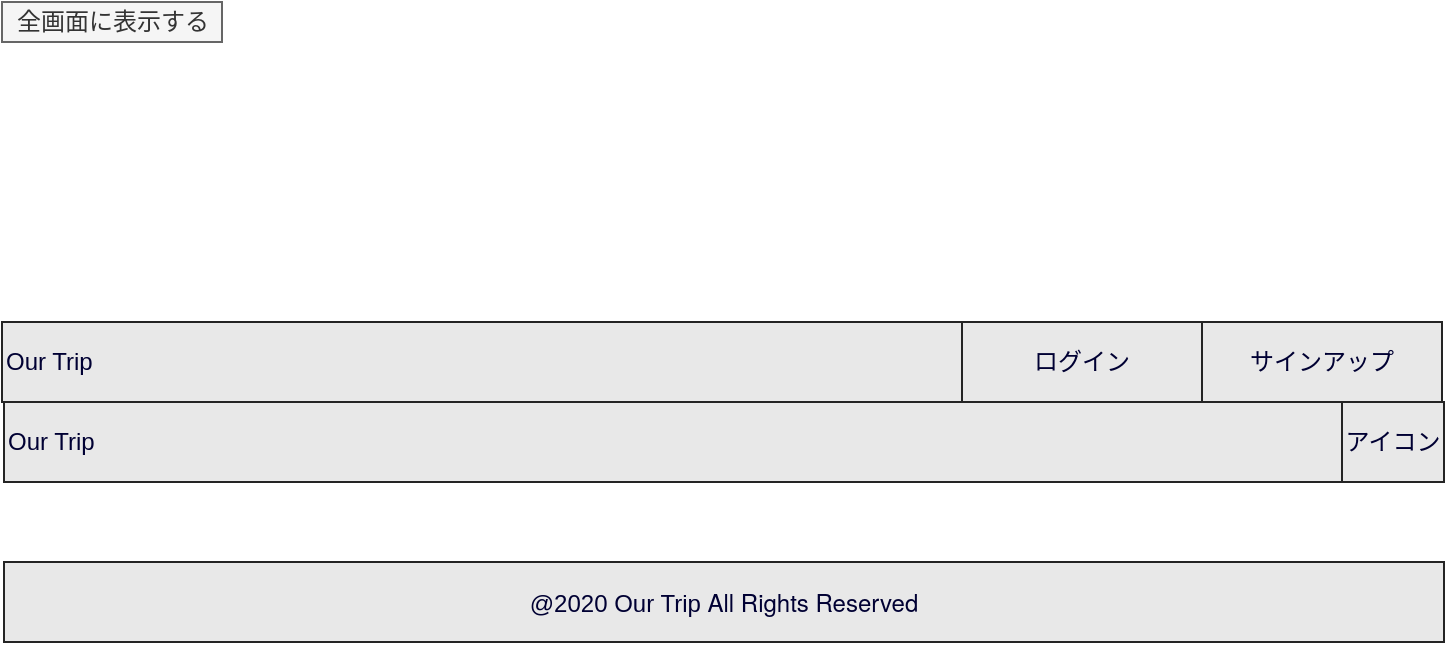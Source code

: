 <mxfile version="13.1.3" pages="18">
    <diagram id="9C28KM2sTx3w4xTNMPdN" name="フッター&amp;ヘッダー">
        <mxGraphModel dx="1330" dy="505" grid="1" gridSize="10" guides="1" tooltips="1" connect="1" arrows="1" fold="1" page="1" pageScale="1" pageWidth="827" pageHeight="1169" math="0" shadow="0">
            <root>
                <mxCell id="iZc43xfwooeaybpe5OGK-0"/>
                <mxCell id="iZc43xfwooeaybpe5OGK-1" parent="iZc43xfwooeaybpe5OGK-0"/>
                <mxCell id="fY5iZGq7PAdA0IcDW32F-0" value="ログイン" style="rounded=0;whiteSpace=wrap;html=1;fillColor=#E8E8E8;fontColor=#000033;strokeColor=#242424;" parent="iZc43xfwooeaybpe5OGK-1" vertex="1">
                    <mxGeometry x="520" y="200" width="120" height="40" as="geometry"/>
                </mxCell>
                <mxCell id="fY5iZGq7PAdA0IcDW32F-1" value="サインアップ" style="rounded=0;whiteSpace=wrap;html=1;fillColor=#E8E8E8;fontColor=#000033;strokeColor=#242424;" parent="iZc43xfwooeaybpe5OGK-1" vertex="1">
                    <mxGeometry x="640" y="200" width="120" height="40" as="geometry"/>
                </mxCell>
                <mxCell id="fY5iZGq7PAdA0IcDW32F-2" value="Our Trip" style="rounded=0;whiteSpace=wrap;html=1;fillColor=#E8E8E8;fontColor=#000033;strokeColor=#242424;align=left;" parent="iZc43xfwooeaybpe5OGK-1" vertex="1">
                    <mxGeometry x="40" y="200" width="480" height="40" as="geometry"/>
                </mxCell>
                <mxCell id="fY5iZGq7PAdA0IcDW32F-6" value="@2020 Our Trip&amp;nbsp;&lt;span style=&quot;font-family: &amp;quot;helvetica neue&amp;quot;&quot;&gt;All Rights Reserved&lt;/span&gt;&lt;br&gt;" style="rounded=0;whiteSpace=wrap;html=1;fillColor=#E8E8E8;fontColor=#000033;strokeColor=#242424;align=center;" parent="iZc43xfwooeaybpe5OGK-1" vertex="1">
                    <mxGeometry x="41" y="320" width="720" height="40" as="geometry"/>
                </mxCell>
                <mxCell id="SrL-5a6-I2rtYTinTGkB-0" value="アイコン" style="rounded=0;whiteSpace=wrap;html=1;fillColor=#E8E8E8;fontColor=#000033;strokeColor=#242424;" parent="iZc43xfwooeaybpe5OGK-1" vertex="1">
                    <mxGeometry x="710" y="240" width="51" height="40" as="geometry"/>
                </mxCell>
                <mxCell id="SrL-5a6-I2rtYTinTGkB-2" value="Our Trip" style="rounded=0;whiteSpace=wrap;html=1;fillColor=#E8E8E8;fontColor=#000033;strokeColor=#242424;align=left;" parent="iZc43xfwooeaybpe5OGK-1" vertex="1">
                    <mxGeometry x="41" y="240" width="669" height="40" as="geometry"/>
                </mxCell>
                <mxCell id="NefrziKuQfDy01t3o5oc-1" value="全画面に表示する" style="text;html=1;align=center;verticalAlign=middle;resizable=0;points=[];autosize=1;fontColor=#333333;fillColor=#f5f5f5;strokeColor=#666666;" parent="iZc43xfwooeaybpe5OGK-1" vertex="1">
                    <mxGeometry x="40" y="40" width="110" height="20" as="geometry"/>
                </mxCell>
            </root>
        </mxGraphModel>
    </diagram>
    <diagram id="6hGFLwfOUW9BJ-s0fimq" name="Top画面">
        &#xa;        &#xa;        &#xa;        
        <mxGraphModel dx="1330" dy="505" grid="1" gridSize="10" guides="1" tooltips="1" connect="1" arrows="1" fold="1" page="1" pageScale="1" pageWidth="827" pageHeight="1169" math="0" shadow="0">
            &#xa;            &#xa;            &#xa;            
            <root>
                &#xa;                &#xa;                &#xa;                
                <mxCell id="0"/>
                &#xa;                &#xa;                &#xa;                
                <mxCell id="1" parent="0"/>
                &#xa;                &#xa;                &#xa;                
                <mxCell id="EZE5i9udRPJBfV2kxzwo-7" value="&lt;b&gt;&lt;font style=&quot;font-size: 30px&quot;&gt;タイトル&lt;/font&gt;&lt;/b&gt;" style="rounded=0;whiteSpace=wrap;html=1;fillColor=#E8E8E8;fontColor=#000033;strokeColor=#0D0D0D;" parent="1" vertex="1">
                    &#xa;                    &#xa;                    &#xa;                    
                    <mxGeometry x="40" y="40" width="720" height="250" as="geometry"/>
                    &#xa;                    &#xa;                &#xa;                
                </mxCell>
                &#xa;                &#xa;                &#xa;                
                <mxCell id="EZE5i9udRPJBfV2kxzwo-15" value="サービス説明" style="rounded=0;whiteSpace=wrap;html=1;fillColor=#E8E8E8;fontColor=#000033;strokeColor=#242424;" parent="1" vertex="1">
                    &#xa;                    &#xa;                    &#xa;                    
                    <mxGeometry x="40" y="290" width="720" height="170" as="geometry"/>
                    &#xa;                    &#xa;                &#xa;                
                </mxCell>
                &#xa;                &#xa;            &#xa;            
            </root>
            &#xa;            &#xa;        &#xa;        
        </mxGraphModel>
        &#xa;        &#xa;    &#xa;    
    </diagram>
    <diagram id="KlK7mjFQ6lJTHsF5yTNq" name="ログイン">
        &#xa;        &#xa;        &#xa;        
        <mxGraphModel dx="1330" dy="505" grid="1" gridSize="10" guides="1" tooltips="1" connect="1" arrows="1" fold="1" page="1" pageScale="1" pageWidth="827" pageHeight="1169" math="0" shadow="0">
            &#xa;            &#xa;            &#xa;            
            <root>
                &#xa;                &#xa;                &#xa;                
                <mxCell id="s1P1sPBrnMlzSA3X6zdV-0"/>
                &#xa;                &#xa;                &#xa;                
                <mxCell id="s1P1sPBrnMlzSA3X6zdV-1" parent="s1P1sPBrnMlzSA3X6zdV-0"/>
                &#xa;                &#xa;                &#xa;                
                <mxCell id="U27_Vt7PsCGuLsl14z6R-0" value="パスワード" style="rounded=0;whiteSpace=wrap;html=1;fillColor=#E8E8E8;fontColor=#000033;strokeColor=#0D0D0D;align=left;" parent="s1P1sPBrnMlzSA3X6zdV-1" vertex="1">
                    &#xa;                    &#xa;                    &#xa;                    
                    <mxGeometry x="240" y="120" width="280" height="40" as="geometry"/>
                    &#xa;                    &#xa;                &#xa;                
                </mxCell>
                &#xa;                &#xa;                &#xa;                
                <mxCell id="CmMCvmFOwaBfzi_L4aQt-0" value="User Name or Emaile" style="rounded=0;whiteSpace=wrap;html=1;fillColor=#E8E8E8;fontColor=#000033;strokeColor=#0D0D0D;align=left;" parent="s1P1sPBrnMlzSA3X6zdV-1" vertex="1">
                    &#xa;                    &#xa;                    &#xa;                    
                    <mxGeometry x="240" y="80" width="280" height="40" as="geometry"/>
                    &#xa;                    &#xa;                &#xa;                
                </mxCell>
                &#xa;                &#xa;                &#xa;                
                <mxCell id="CmMCvmFOwaBfzi_L4aQt-1" value="ログインボタン" style="rounded=0;whiteSpace=wrap;html=1;fillColor=#E8E8E8;fontColor=#000033;strokeColor=#0D0D0D;" parent="s1P1sPBrnMlzSA3X6zdV-1" vertex="1">
                    &#xa;                    &#xa;                    &#xa;                    
                    <mxGeometry x="240" y="160" width="280" height="40" as="geometry"/>
                    &#xa;                    &#xa;                &#xa;                
                </mxCell>
                &#xa;                &#xa;                &#xa;                
                <mxCell id="CmMCvmFOwaBfzi_L4aQt-3" value="新規登録" style="rounded=0;whiteSpace=wrap;html=1;fillColor=#E8E8E8;fontColor=#000033;strokeColor=#0D0D0D;" parent="s1P1sPBrnMlzSA3X6zdV-1" vertex="1">
                    &#xa;                    &#xa;                    &#xa;                    
                    <mxGeometry x="280" y="230" width="240" height="30" as="geometry"/>
                    &#xa;                    &#xa;                &#xa;                
                </mxCell>
                &#xa;                &#xa;                &#xa;                
                <mxCell id="CmMCvmFOwaBfzi_L4aQt-5" value="パスワードを忘れた場合" style="rounded=0;whiteSpace=wrap;html=1;fillColor=#E8E8E8;fontColor=#000033;strokeColor=#0D0D0D;" parent="s1P1sPBrnMlzSA3X6zdV-1" vertex="1">
                    &#xa;                    &#xa;                    &#xa;                    
                    <mxGeometry x="280" y="200" width="240" height="30" as="geometry"/>
                    &#xa;                    &#xa;                &#xa;                
                </mxCell>
                &#xa;                &#xa;            &#xa;            
            </root>
            &#xa;            &#xa;        &#xa;        
        </mxGraphModel>
        &#xa;        &#xa;    &#xa;    
    </diagram>
    <diagram id="duryCaGcPDm895mpFoSZ" name="ユーザー新規登録">
        &#xa;        &#xa;        &#xa;        
        <mxGraphModel dx="1330" dy="505" grid="1" gridSize="10" guides="1" tooltips="1" connect="1" arrows="1" fold="1" page="1" pageScale="1" pageWidth="827" pageHeight="1169" math="0" shadow="0">
            &#xa;            &#xa;            &#xa;            
            <root>
                &#xa;                &#xa;                &#xa;                
                <mxCell id="xYc3852Xx8SFkhLPLaMH-0"/>
                &#xa;                &#xa;                &#xa;                
                <mxCell id="xYc3852Xx8SFkhLPLaMH-1" parent="xYc3852Xx8SFkhLPLaMH-0"/>
                &#xa;                &#xa;                &#xa;                
                <mxCell id="RenprFkxC_5bnAQen2zq-0" value="パスワード" style="rounded=0;whiteSpace=wrap;html=1;fillColor=#E8E8E8;fontColor=#000033;strokeColor=#0D0D0D;align=left;" parent="xYc3852Xx8SFkhLPLaMH-1" vertex="1">
                    &#xa;                    &#xa;                    &#xa;                    
                    <mxGeometry x="240" y="160" width="280" height="40" as="geometry"/>
                    &#xa;                    &#xa;                &#xa;                
                </mxCell>
                &#xa;                &#xa;                &#xa;                
                <mxCell id="RenprFkxC_5bnAQen2zq-1" value="Emaile" style="rounded=0;whiteSpace=wrap;html=1;fillColor=#E8E8E8;fontColor=#000033;strokeColor=#0D0D0D;align=left;" parent="xYc3852Xx8SFkhLPLaMH-1" vertex="1">
                    &#xa;                    &#xa;                    &#xa;                    
                    <mxGeometry x="240" y="120" width="280" height="40" as="geometry"/>
                    &#xa;                    &#xa;                &#xa;                
                </mxCell>
                &#xa;                &#xa;                &#xa;                
                <mxCell id="RenprFkxC_5bnAQen2zq-2" value="新規登録ボタン" style="rounded=0;whiteSpace=wrap;html=1;fillColor=#E8E8E8;fontColor=#000033;strokeColor=#0D0D0D;" parent="xYc3852Xx8SFkhLPLaMH-1" vertex="1">
                    &#xa;                    &#xa;                    &#xa;                    
                    <mxGeometry x="240" y="240" width="280" height="40" as="geometry"/>
                    &#xa;                    &#xa;                &#xa;                
                </mxCell>
                &#xa;                &#xa;                &#xa;                
                <mxCell id="RenprFkxC_5bnAQen2zq-5" value="User Name" style="rounded=0;whiteSpace=wrap;html=1;fillColor=#E8E8E8;fontColor=#000033;strokeColor=#0D0D0D;align=left;" parent="xYc3852Xx8SFkhLPLaMH-1" vertex="1">
                    &#xa;                    &#xa;                    &#xa;                    
                    <mxGeometry x="240" y="80" width="280" height="40" as="geometry"/>
                    &#xa;                    &#xa;                &#xa;                
                </mxCell>
                &#xa;                &#xa;                &#xa;                
                <mxCell id="RenprFkxC_5bnAQen2zq-6" value="パスワード再入力" style="rounded=0;whiteSpace=wrap;html=1;fillColor=#E8E8E8;fontColor=#000033;strokeColor=#0D0D0D;align=left;" parent="xYc3852Xx8SFkhLPLaMH-1" vertex="1">
                    &#xa;                    &#xa;                    &#xa;                    
                    <mxGeometry x="240" y="200" width="280" height="40" as="geometry"/>
                    &#xa;                    &#xa;                &#xa;                
                </mxCell>
                &#xa;                &#xa;            &#xa;            
            </root>
            &#xa;            &#xa;        &#xa;        
        </mxGraphModel>
        &#xa;        &#xa;    &#xa;    
    </diagram>
    <diagram id="VQ409HA8y1-QiGVHUuov" name="ユーザー編集">
        &#xa;        &#xa;        &#xa;        
        <mxGraphModel dx="1330" dy="505" grid="1" gridSize="10" guides="1" tooltips="1" connect="1" arrows="1" fold="1" page="1" pageScale="1" pageWidth="827" pageHeight="1169" math="0" shadow="0">
            &#xa;            &#xa;            &#xa;            
            <root>
                &#xa;                &#xa;                &#xa;                
                <mxCell id="VYfXaFlB377o2SC5WR5Q-0"/>
                &#xa;                &#xa;                &#xa;                
                <mxCell id="VYfXaFlB377o2SC5WR5Q-1" parent="VYfXaFlB377o2SC5WR5Q-0"/>
                &#xa;                &#xa;                &#xa;                
                <mxCell id="FhH1CpNOe1apMApyC8tZ-0" value="パスワード" style="rounded=0;whiteSpace=wrap;html=1;fillColor=#E8E8E8;fontColor=#000033;strokeColor=#0D0D0D;align=left;" parent="VYfXaFlB377o2SC5WR5Q-1" vertex="1">
                    &#xa;                    &#xa;                    &#xa;                    
                    <mxGeometry x="240" y="160" width="280" height="40" as="geometry"/>
                    &#xa;                    &#xa;                &#xa;                
                </mxCell>
                &#xa;                &#xa;                &#xa;                
                <mxCell id="FhH1CpNOe1apMApyC8tZ-1" value="Emaile" style="rounded=0;whiteSpace=wrap;html=1;fillColor=#E8E8E8;fontColor=#000033;strokeColor=#0D0D0D;align=left;" parent="VYfXaFlB377o2SC5WR5Q-1" vertex="1">
                    &#xa;                    &#xa;                    &#xa;                    
                    <mxGeometry x="240" y="120" width="280" height="40" as="geometry"/>
                    &#xa;                    &#xa;                &#xa;                
                </mxCell>
                &#xa;                &#xa;                &#xa;                
                <mxCell id="FhH1CpNOe1apMApyC8tZ-2" value="更新" style="rounded=0;whiteSpace=wrap;html=1;fillColor=#E8E8E8;fontColor=#000033;strokeColor=#0D0D0D;" parent="VYfXaFlB377o2SC5WR5Q-1" vertex="1">
                    &#xa;                    &#xa;                    &#xa;                    
                    <mxGeometry x="240" y="280" width="280" height="40" as="geometry"/>
                    &#xa;                    &#xa;                &#xa;                
                </mxCell>
                &#xa;                &#xa;                &#xa;                
                <mxCell id="FhH1CpNOe1apMApyC8tZ-3" value="User Name" style="rounded=0;whiteSpace=wrap;html=1;fillColor=#E8E8E8;fontColor=#000033;strokeColor=#0D0D0D;align=left;" parent="VYfXaFlB377o2SC5WR5Q-1" vertex="1">
                    &#xa;                    &#xa;                    &#xa;                    
                    <mxGeometry x="240" y="80" width="280" height="40" as="geometry"/>
                    &#xa;                    &#xa;                &#xa;                
                </mxCell>
                &#xa;                &#xa;                &#xa;                
                <mxCell id="FhH1CpNOe1apMApyC8tZ-4" value="パスワード再入力" style="rounded=0;whiteSpace=wrap;html=1;fillColor=#E8E8E8;fontColor=#000033;strokeColor=#0D0D0D;align=left;" parent="VYfXaFlB377o2SC5WR5Q-1" vertex="1">
                    &#xa;                    &#xa;                    &#xa;                    
                    <mxGeometry x="240" y="200" width="280" height="40" as="geometry"/>
                    &#xa;                    &#xa;                &#xa;                
                </mxCell>
                &#xa;                &#xa;                &#xa;                
                <mxCell id="4FZn6dFffp5UgaS8sAud-0" value="画像" style="rounded=0;whiteSpace=wrap;html=1;fillColor=#E8E8E8;fontColor=#000033;strokeColor=#0D0D0D;align=left;" parent="VYfXaFlB377o2SC5WR5Q-1" vertex="1">
                    &#xa;                    &#xa;                    &#xa;                    
                    <mxGeometry x="240" y="240" width="40" height="40" as="geometry"/>
                    &#xa;                    &#xa;                &#xa;                
                </mxCell>
                &#xa;                &#xa;                &#xa;                
                <mxCell id="4FZn6dFffp5UgaS8sAud-1" value="アイコン" style="rounded=0;whiteSpace=wrap;html=1;fillColor=#E8E8E8;fontColor=#000033;strokeColor=#0D0D0D;align=left;" parent="VYfXaFlB377o2SC5WR5Q-1" vertex="1">
                    &#xa;                    &#xa;                    &#xa;                    
                    <mxGeometry x="280" y="240" width="240" height="40" as="geometry"/>
                    &#xa;                    &#xa;                &#xa;                
                </mxCell>
                &#xa;                &#xa;            &#xa;            
            </root>
            &#xa;            &#xa;        &#xa;        
        </mxGraphModel>
        &#xa;        &#xa;    &#xa;    
    </diagram>
    <diagram id="MAjD-_zrPcgFB8UiB_uf" name="MyPage">
        &#xa;        
        <mxGraphModel dx="898" dy="325" grid="1" gridSize="10" guides="1" tooltips="1" connect="1" arrows="1" fold="1" page="1" pageScale="1" pageWidth="827" pageHeight="1169" math="0" shadow="0">
            &#xa;            
            <root>
                &#xa;                
                <mxCell id="oS8IpQIau8VzfYpYRxKd-0"/>
                &#xa;                
                <mxCell id="oS8IpQIau8VzfYpYRxKd-1" parent="oS8IpQIau8VzfYpYRxKd-0"/>
                &#xa;                
                <mxCell id="lh88vs9L_T1VrSvP4jKO-4" value="旅行計画" style="rounded=0;whiteSpace=wrap;html=1;fillColor=#E8E8E8;fontColor=#000033;strokeColor=#0D0D0D;align=left;verticalAlign=top;" parent="oS8IpQIau8VzfYpYRxKd-1" vertex="1">
                    &#xa;                    
                    <mxGeometry x="240" y="40" width="460" height="330" as="geometry"/>
                    &#xa;                
                </mxCell>
                &#xa;                
                <mxCell id="UumiVpx8D_ZbQ-KP0NYh-0" value="アイコン" style="rounded=0;whiteSpace=wrap;html=1;fillColor=#E8E8E8;fontColor=#000033;strokeColor=#0D0D0D;align=left;" parent="oS8IpQIau8VzfYpYRxKd-1" vertex="1">
                    &#xa;                    
                    <mxGeometry x="80" y="40" width="40" height="40" as="geometry"/>
                    &#xa;                
                </mxCell>
                &#xa;                
                <mxCell id="xBS_360YGJHgoJTJlNJz-0" value="名前" style="rounded=0;whiteSpace=wrap;html=1;fillColor=#E8E8E8;fontColor=#000033;strokeColor=#0D0D0D;align=left;" parent="oS8IpQIau8VzfYpYRxKd-1" vertex="1">
                    &#xa;                    
                    <mxGeometry x="80" y="80" width="120" height="40" as="geometry"/>
                    &#xa;                
                </mxCell>
                &#xa;                
                <mxCell id="xBS_360YGJHgoJTJlNJz-1" value="編集" style="rounded=0;whiteSpace=wrap;html=1;fillColor=#E8E8E8;fontColor=#000033;strokeColor=#0D0D0D;align=left;" parent="oS8IpQIau8VzfYpYRxKd-1" vertex="1">
                    &#xa;                    
                    <mxGeometry x="80" y="120" width="120" height="40" as="geometry"/>
                    &#xa;                
                </mxCell>
                &#xa;                
                <mxCell id="lh88vs9L_T1VrSvP4jKO-0" value="参加中の旅行計画一覧" style="rounded=0;whiteSpace=wrap;html=1;fillColor=#E8E8E8;fontColor=#000033;strokeColor=#0D0D0D;align=center;" parent="oS8IpQIau8VzfYpYRxKd-1" vertex="1">
                    &#xa;                    
                    <mxGeometry x="250" y="160" width="440" height="160" as="geometry"/>
                    &#xa;                
                </mxCell>
                &#xa;                
                <mxCell id="lh88vs9L_T1VrSvP4jKO-2" value="旅行計画の作成" style="rounded=0;whiteSpace=wrap;html=1;fillColor=#E8E8E8;fontColor=#000033;strokeColor=#0D0D0D;align=center;" parent="oS8IpQIau8VzfYpYRxKd-1" vertex="1">
                    &#xa;                    
                    <mxGeometry x="440" y="80" width="240" height="40" as="geometry"/>
                    &#xa;                
                </mxCell>
                &#xa;            
            </root>
            &#xa;        
        </mxGraphModel>
        &#xa;    
    </diagram>
    <diagram id="kMw2_mM1-dZa-G9j3Rfp" name="旅行計画参照">
        &#xa;        
        <mxGraphModel dx="898" dy="325" grid="1" gridSize="10" guides="1" tooltips="1" connect="1" arrows="1" fold="1" page="1" pageScale="1" pageWidth="827" pageHeight="1169" math="0" shadow="0">
            &#xa;            
            <root>
                &#xa;                
                <mxCell id="YgA9ZjnmRyjdnVyU4FKJ-0"/>
                &#xa;                
                <mxCell id="YgA9ZjnmRyjdnVyU4FKJ-1" parent="YgA9ZjnmRyjdnVyU4FKJ-0"/>
                &#xa;                
                <mxCell id="YLd1dTxp4eQ2LNo4d5j5-0" value="旅行計画" style="rounded=0;whiteSpace=wrap;html=1;fillColor=#E8E8E8;fontColor=#000033;strokeColor=#0D0D0D;align=left;verticalAlign=top;" parent="YgA9ZjnmRyjdnVyU4FKJ-1" vertex="1">
                    &#xa;                    
                    <mxGeometry x="240" y="80" width="400" height="400" as="geometry"/>
                    &#xa;                
                </mxCell>
                &#xa;                
                <mxCell id="YLd1dTxp4eQ2LNo4d5j5-1" value="&lt;span style=&quot;color: rgb(0, 0, 0);&quot;&gt;参加者登録&lt;/span&gt;" style="rounded=0;whiteSpace=wrap;html=1;fillColor=#E8E8E8;fontColor=#000033;strokeColor=#0D0D0D;align=center;verticalAlign=middle;" parent="YgA9ZjnmRyjdnVyU4FKJ-1" vertex="1">
                    &#xa;                    
                    <mxGeometry x="80" y="160" width="160" height="40" as="geometry"/>
                    &#xa;                
                </mxCell>
                &#xa;                
                <mxCell id="YLd1dTxp4eQ2LNo4d5j5-2" value="&lt;span style=&quot;color: rgb(0, 0, 0);&quot;&gt;旅行プラン選択&lt;/span&gt;" style="rounded=0;whiteSpace=wrap;html=1;fillColor=#E8E8E8;fontColor=#000033;strokeColor=#0D0D0D;align=center;verticalAlign=middle;" parent="YgA9ZjnmRyjdnVyU4FKJ-1" vertex="1">
                    &#xa;                    
                    <mxGeometry x="80" y="80" width="160" height="40" as="geometry"/>
                    &#xa;                
                </mxCell>
                &#xa;                
                <mxCell id="YLd1dTxp4eQ2LNo4d5j5-3" value="&lt;span style=&quot;color: rgb(0, 0, 0);&quot;&gt;旅行プラン登録&lt;/span&gt;" style="rounded=0;whiteSpace=wrap;html=1;fillColor=#E8E8E8;fontColor=#000033;strokeColor=#0D0D0D;align=center;verticalAlign=middle;" parent="YgA9ZjnmRyjdnVyU4FKJ-1" vertex="1">
                    &#xa;                    
                    <mxGeometry x="80" y="120" width="160" height="40" as="geometry"/>
                    &#xa;                
                </mxCell>
                &#xa;                
                <mxCell id="YLd1dTxp4eQ2LNo4d5j5-4" value="&lt;span style=&quot;color: rgb(0, 0, 0);&quot;&gt;チェックリスト作成&lt;/span&gt;" style="rounded=0;whiteSpace=wrap;html=1;fillColor=#E8E8E8;fontColor=#000033;strokeColor=#0D0D0D;align=center;verticalAlign=middle;" parent="YgA9ZjnmRyjdnVyU4FKJ-1" vertex="1">
                    &#xa;                    
                    <mxGeometry x="80" y="200" width="160" height="40" as="geometry"/>
                    &#xa;                
                </mxCell>
                &#xa;                
                <mxCell id="YLd1dTxp4eQ2LNo4d5j5-5" value="&lt;span style=&quot;color: rgb(0, 0, 0);&quot;&gt;チェックリスト一覧&lt;/span&gt;" style="rounded=0;whiteSpace=wrap;html=1;fillColor=#E8E8E8;fontColor=#000033;strokeColor=#0D0D0D;align=center;verticalAlign=middle;" parent="YgA9ZjnmRyjdnVyU4FKJ-1" vertex="1">
                    &#xa;                    
                    <mxGeometry x="80" y="240" width="160" height="40" as="geometry"/>
                    &#xa;                
                </mxCell>
                &#xa;                
                <mxCell id="YLd1dTxp4eQ2LNo4d5j5-6" value="&lt;span style=&quot;color: rgb(0, 0, 0);&quot;&gt;経費参照&lt;/span&gt;" style="rounded=0;whiteSpace=wrap;html=1;fillColor=#E8E8E8;fontColor=#000033;strokeColor=#0D0D0D;align=center;verticalAlign=middle;" parent="YgA9ZjnmRyjdnVyU4FKJ-1" vertex="1">
                    &#xa;                    
                    <mxGeometry x="80" y="280" width="160" height="40" as="geometry"/>
                    &#xa;                
                </mxCell>
                &#xa;                
                <mxCell id="UQDlPM7VjZKOQbJATIPu-5" value="" style="edgeStyle=orthogonalEdgeStyle;rounded=0;orthogonalLoop=1;jettySize=auto;html=1;" parent="YgA9ZjnmRyjdnVyU4FKJ-1" target="UQDlPM7VjZKOQbJATIPu-4" edge="1">
                    &#xa;                    
                    <mxGeometry relative="1" as="geometry">
                        &#xa;                        
                        <mxPoint x="605" y="150" as="sourcePoint"/>
                        &#xa;                    
                    </mxGeometry>
                    &#xa;                
                </mxCell>
                &#xa;                
                <mxCell id="UQDlPM7VjZKOQbJATIPu-8" value="&lt;span style=&quot;color: rgb(0 , 0 , 0)&quot;&gt;プランA&lt;/span&gt;&lt;span style=&quot;color: rgba(0 , 0 , 0 , 0) ; font-family: monospace ; font-size: 0px&quot;&gt;%3CmxGraphModel%3E%3Croot%3E%3CmxCell%20id%3D%220%22%2F%3E%3CmxCell%20id%3D%221%22%20parent%3D%220%22%2F%3E%3CmxCell%20id%3D%222%22%20value%3D%22%26lt%3Bspan%20style%3D%26quot%3Bcolor%3A%20rgb(0%2C%200%2C%200)%3B%26quot%3B%26gt%3B%E6%97%85%E8%A1%8C%E3%83%97%E3%83%A9%E3%83%B3%E9%81%B8%E6%8A%9E%26lt%3B%2Fspan%26gt%3B%22%20style%3D%22rounded%3D0%3BwhiteSpace%3Dwrap%3Bhtml%3D1%3BfillColor%3D%23E8E8E8%3BfontColor%3D%23000033%3BstrokeColor%3D%230D0D0D%3Balign%3Dcenter%3BverticalAlign%3Dmiddle%3B%22%20vertex%3D%221%22%20parent%3D%221%22%3E%3CmxGeometry%20x%3D%2280%22%20y%3D%2280%22%20width%3D%22160%22%20height%3D%2240%22%20as%3D%22geometry%22%2F%3E%3C%2FmxCell%3E%3C%2Froot%3E%3C%2FmxGraphModel%3E&lt;/span&gt;&lt;span style=&quot;color: rgba(0 , 0 , 0 , 0) ; font-family: monospace ; font-size: 0px&quot;&gt;%3CmxGraphModel%3E%3Croot%3E%3CmxCell%20id%3D%220%22%2F%3E%3CmxCell%20id%3D%221%22%20parent%3D%220%22%2F%3E%3CmxCell%20id%3D%222%22%20value%3D%22%26lt%3Bspan%20style%3D%26quot%3Bcolor%3A%20rgb(0%2C%200%2C%200)%3B%26quot%3B%26gt%3B%E6%97%85%E8%A1%8C%E3%83%97%E3%83%A9%E3%83%B3%E9%81%B8%E6%8A%9E%26lt%3B%2Fspan%26gt%3B%22%20style%3D%22rounded%3D0%3BwhiteSpace%3Dwrap%3Bhtml%3D1%3BfillColor%3D%23E8E8E8%3BfontColor%3D%23000033%3BstrokeColor%3D%230D0D0D%3Balign%3Dcenter%3BverticalAlign%3Dmiddle%3B%22%20vertex%3D%221%22%20parent%3D%221%22%3E%3CmxGeometry%20x%3D%2280%22%20y%3D%2280%22%20width%3D%22160%22%20height%3D%2240%22%20as%3D%22geometry%22%2F%3E%3C%2FmxCell%3E%3C%2Froot%3E%3C%2FmxGraphModel%3E&lt;/span&gt;" style="rounded=0;whiteSpace=wrap;html=1;fillColor=#E8E8E8;fontColor=#000033;strokeColor=#0D0D0D;align=center;verticalAlign=middle;" parent="YgA9ZjnmRyjdnVyU4FKJ-1" vertex="1">
                    &#xa;                    
                    <mxGeometry x="255" y="110" width="375" height="40" as="geometry"/>
                    &#xa;                
                </mxCell>
                &#xa;                
                <mxCell id="UQDlPM7VjZKOQbJATIPu-9" value="&lt;span style=&quot;color: rgb(0 , 0 , 0)&quot;&gt;プランB&lt;/span&gt;&lt;span style=&quot;color: rgba(0 , 0 , 0 , 0) ; font-family: monospace ; font-size: 0px&quot;&gt;3CmxGraphModel%3E%3Croot%3E%3CmxCell%20id%3D%220%22%2F%3E%3CmxCell%20id%3D%221%22%20parent%3D%220%22%2F%3E%3CmxCell%20id%3D%222%22%20value%3D%22%26lt%3Bspan%20style%3D%26quot%3Bcolor%3A%20rgb(0%2C%200%2C%200)%3B%26quot%3B%26gt%3B%E6%97%85%E8%A1%8C%E3%83%97%E3%83%A9%E3%83%B3%E9%81%B8%E6%8A%9E%26lt%3B%2Fspan%26gt%3B%22%20style%3D%22rounded%3D0%3BwhiteSpace%3Dwrap%3Bhtml%3D1%3BfillColor%3D%23E8E8E8%3BfontColor%3D%23000033%3BstrokeColor%3D%230D0D0D%3Balign%3Dcenter%3BverticalAlign%3Dmiddle%3B%22%20vertex%3D%221%22%20parent%3D%221%22%3E%3CmxGeometry%20x%3D%2280%22%20y%3D%2280%22%20width%3D%22160%22%20height%3D%2240%22%20as%3D%22geometry%22%2F%3E%3C%2FmxCell%3E%3C%2Froot%3E%3C%2FmxGraphModel%3E&lt;/span&gt;&lt;span style=&quot;color: rgba(0 , 0 , 0 , 0) ; font-family: monospace ; font-size: 0px&quot;&gt;%3CmxGraphModel%3E%3Croot%3E%3CmxCell%20id%3D%220%22%2F%3E%3CmxCell%20id%3D%221%22%20parent%3D%220%22%2F%3E%3CmxCell%20id%3D%222%22%20value%3D%22%26lt%3Bspan%20style%3D%26quot%3Bcolor%3A%20rgb(0%2C%200%2C%200)%3B%26quot%3B%26gt%3B%E6%97%85%E8%A1%8C%E3%83%97%E3%83%A9%E3%83%B3%E9%81%B8%E6%8A%9E%26lt%3B%2Fspan%26gt%3B%22%20style%3D%22rounded%3D0%3BwhiteSpace%3Dwrap%3Bhtml%3D1%3BfillColor%3D%23E8E8E8%3BfontColor%3D%23000033%3BstrokeColor%3D%230D0D0D%3Balign%3Dcenter%3BverticalAlign%3Dmiddle%3B%22%20vertex%3D%221%22%20parent%3D%221%22%3E%3CmxGeometry%20x%3D%2280%22%20y%3D%2280%22%20width%3D%22160%22%20height%3D%2240%22%20as%3D%22geometry%22%2F%3E%3C%2FmxCell%3E%3C%2Froot%3E%3C%2FmxGraphModel%3E&lt;/span&gt;" style="rounded=0;whiteSpace=wrap;html=1;fillColor=#E8E8E8;fontColor=#000033;strokeColor=#0D0D0D;align=center;verticalAlign=middle;" parent="YgA9ZjnmRyjdnVyU4FKJ-1" vertex="1">
                    &#xa;                    
                    <mxGeometry x="255" y="160" width="375" height="40" as="geometry"/>
                    &#xa;                
                </mxCell>
                &#xa;            
            </root>
            &#xa;        
        </mxGraphModel>
        &#xa;    
    </diagram>
    <diagram id="_HFKtzgl4vmLQuu0MLtz" name="旅行プラン選択">
        <mxGraphModel dx="1330" dy="505" grid="1" gridSize="10" guides="1" tooltips="1" connect="1" arrows="1" fold="1" page="1" pageScale="1" pageWidth="827" pageHeight="1169" math="0" shadow="0">
            <root>
                <mxCell id="4-npCZKbZyh_w0DRVfVb-0"/>
                <mxCell id="4-npCZKbZyh_w0DRVfVb-1" parent="4-npCZKbZyh_w0DRVfVb-0"/>
                <mxCell id="SwPRDJRGJ-V0PFcW7KW_-0" value="旅行計画" style="rounded=0;whiteSpace=wrap;html=1;fillColor=#E8E8E8;fontColor=#000033;strokeColor=#0D0D0D;align=left;verticalAlign=top;" parent="4-npCZKbZyh_w0DRVfVb-1" vertex="1">
                    <mxGeometry x="240" y="80" width="240" height="400" as="geometry"/>
                </mxCell>
                <mxCell id="SwPRDJRGJ-V0PFcW7KW_-1" value="未選択項目" style="rounded=0;whiteSpace=wrap;html=1;fillColor=#E8E8E8;fontColor=#000033;strokeColor=#0D0D0D;align=left;verticalAlign=top;" parent="4-npCZKbZyh_w0DRVfVb-1" vertex="1">
                    <mxGeometry x="480" y="80" width="240" height="400" as="geometry"/>
                </mxCell>
                <mxCell id="SwPRDJRGJ-V0PFcW7KW_-2" value="&lt;span style=&quot;color: rgb(0 , 0 , 0)&quot;&gt;プランA&lt;/span&gt;" style="rounded=0;whiteSpace=wrap;html=1;fillColor=#E8E8E8;fontColor=#000033;strokeColor=#0D0D0D;align=center;verticalAlign=middle;" parent="4-npCZKbZyh_w0DRVfVb-1" vertex="1">
                    <mxGeometry x="500" y="110" width="210" height="40" as="geometry"/>
                </mxCell>
                <mxCell id="SwPRDJRGJ-V0PFcW7KW_-3" value="&lt;span style=&quot;color: rgb(0 , 0 , 0)&quot;&gt;プランB&lt;/span&gt;&lt;span style=&quot;color: rgba(0 , 0 , 0 , 0) ; font-family: monospace ; font-size: 0px&quot;&gt;%3CmxGraphModel%3E%3Croot%3E%3CmxCell%20id%3D%220%22%2F%3E%3CmxCell%20id%3D%221%22%20parent%3D%220%22%2F%3E%3CmxCell%20id%3D%222%22%20value%3D%22%26lt%3Bspan%20style%3D%26quot%3Bcolor%3A%20rgb(0%2C%200%2C%200)%3B%26quot%3B%26gt%3B%E6%97%85%E8%A1%8C%E3%83%97%E3%83%A9%E3%83%B3%E9%81%B8%E6%8A%9E%26lt%3B%2Fspan%26gt%3B%22%20style%3D%22rounded%3D0%3BwhiteSpace%3Dwrap%3Bhtml%3D1%3BfillColor%3D%23E8E8E8%3BfontColor%3D%23000033%3BstrokeColor%3D%230D0D0D%3Balign%3Dcenter%3BverticalAlign%3Dmiddle%3B%22%20vertex%3D%221%22%20parent%3D%221%22%3E%3CmxGeometry%20x%3D%2280%22%20y%3D%2280%22%20width%3D%22160%22%20height%3D%2240%22%20as%3D%22geometry%22%2F%3E%3C%2FmxCell%3E%3C%2Froot%3E%3C%2FmxGraphModel%3E&lt;/span&gt;&lt;span style=&quot;color: rgba(0 , 0 , 0 , 0) ; font-family: monospace ; font-size: 0px&quot;&gt;%3CmxGraphModel%3E%3Croot%3E%3CmxCell%20id%3D%220%22%2F%3E%3CmxCell%20id%3D%221%22%20parent%3D%220%22%2F%3E%3CmxCell%20id%3D%222%22%20value%3D%22%26lt%3Bspan%20style%3D%26quot%3Bcolor%3A%20rgb(0%2C%200%2C%200)%3B%26quot%3B%26gt%3B%E6%97%85%E8%A1%8C%E3%83%97%E3%83%A9%E3%83%B3%E9%81%B8%E6%8A%9E%26lt%3B%2Fspan%26gt%3B%22%20style%3D%22rounded%3D0%3BwhiteSpace%3Dwrap%3Bhtml%3D1%3BfillColor%3D%23E8E8E8%3BfontColor%3D%23000033%3BstrokeColor%3D%230D0D0D%3Balign%3Dcenter%3BverticalAlign%3Dmiddle%3B%22%20vertex%3D%221%22%20parent%3D%221%22%3E%3CmxGeometry%20x%3D%2280%22%20y%3D%2280%22%20width%3D%22160%22%20height%3D%2240%22%20as%3D%22geometry%22%2F%3E%3C%2FmxCell%3E%3C%2Froot%3E%3C%2FmxGraphModel%3E&lt;/span&gt;" style="rounded=0;whiteSpace=wrap;html=1;fillColor=#E8E8E8;fontColor=#000033;strokeColor=#0D0D0D;align=center;verticalAlign=middle;" parent="4-npCZKbZyh_w0DRVfVb-1" vertex="1">
                    <mxGeometry x="500" y="160" width="210" height="40" as="geometry"/>
                </mxCell>
                <mxCell id="SwPRDJRGJ-V0PFcW7KW_-4" value="&lt;span style=&quot;color: rgb(0 , 0 , 0)&quot;&gt;プランC&lt;/span&gt;&lt;span style=&quot;color: rgba(0 , 0 , 0 , 0) ; font-family: monospace ; font-size: 0px&quot;&gt;%3CmxGraphModel%3E%3Croot%3E%3CmxCell%20id%3D%220%22%2F%3E%3CmxCell%20id%3D%221%22%20parent%3D%220%22%2F%3E%3CmxCell%20id%3D%222%22%20value%3D%22%26lt%3Bspan%20style%3D%26quot%3Bcolor%3A%20rgb(0%2C%200%2C%200)%3B%26quot%3B%26gt%3B%E6%97%85%E8%A1%8C%E3%83%97%E3%83%A9%E3%83%B3%E9%81%B8%E6%8A%9E%26lt%3B%2Fspan%26gt%3B%22%20style%3D%22rounded%3D0%3BwhiteSpace%3Dwrap%3Bhtml%3D1%3BfillColor%3D%23E8E8E8%3BfontColor%3D%23000033%3BstrokeColor%3D%230D0D0D%3Balign%3Dcenter%3BverticalAlign%3Dmiddle%3B%22%20vertex%3D%221%22%20parent%3D%221%22%3E%3CmxGeometry%20x%3D%2280%22%20y%3D%2280%22%20width%3D%22160%22%20height%3D%2240%22%20as%3D%22geometry%22%2F%3E%3C%2FmxCell%3E%3C%2Froot%3E%3C%2FmxGraphModel%3E&lt;/span&gt;&lt;span style=&quot;color: rgba(0 , 0 , 0 , 0) ; font-family: monospace ; font-size: 0px&quot;&gt;%3CmxGraphModel%3E%3Croot%3E%3CmxCell%20id%3D%220%22%2F%3E%3CmxCell%20id%3D%221%22%20parent%3D%220%22%2F%3E%3CmxCell%20id%3D%222%22%20value%3D%22%26lt%3Bspan%20style%3D%26quot%3Bcolor%3A%20rgb(0%2C%200%2C%200)%3B%26quot%3B%26gt%3B%E6%97%85%E8%A1%8C%E3%83%97%E3%83%A9%E3%83%B3%E9%81%B8%E6%8A%9E%26lt%3B%2Fspan%26gt%3B%22%20style%3D%22rounded%3D0%3BwhiteSpace%3Dwrap%3Bhtml%3D1%3BfillColor%3D%23E8E8E8%3BfontColor%3D%23000033%3BstrokeColor%3D%230D0D0D%3Balign%3Dcenter%3BverticalAlign%3Dmiddle%3B%22%20vertex%3D%221%22%20parent%3D%221%22%3E%3CmxGeometry%20x%3D%2280%22%20y%3D%2280%22%20width%3D%22160%22%20height%3D%2240%22%20as%3D%22geometry%22%2F%3E%3C%2FmxCell%3E%3C%2Froot%3E%3C%2FmxGraphModel%3&lt;/span&gt;" style="rounded=0;whiteSpace=wrap;html=1;fillColor=#E8E8E8;fontColor=#000033;strokeColor=#0D0D0D;align=center;verticalAlign=middle;" parent="4-npCZKbZyh_w0DRVfVb-1" vertex="1">
                    <mxGeometry x="500" y="210" width="210" height="40" as="geometry"/>
                </mxCell>
                <mxCell id="SwPRDJRGJ-V0PFcW7KW_-5" value="&lt;span style=&quot;color: rgb(0 , 0 , 0)&quot;&gt;プランE&lt;/span&gt;&lt;span style=&quot;color: rgba(0 , 0 , 0 , 0) ; font-family: monospace ; font-size: 0px&quot;&gt;%3CmxGraphModel%3E%3Croot%3E%3CmxCell%20id%3D%220%22%2F%3E%3CmxCell%20id%3D%221%22%20parent%3D%220%22%2F%3E%3CmxCell%20id%3D%222%22%20value%3D%22%26lt%3Bspan%20style%3D%26quot%3Bcolor%3A%20rgb(0%2C%200%2C%200)%3B%26quot%3B%26gt%3B%E6%97%85%E8%A1%8C%E3%83%97%E3%83%A9%E3%83%B3%E9%81%B8%E6%8A%9E%26lt%3B%2Fspan%26gt%3B%22%20style%3D%22rounded%3D0%3BwhiteSpace%3Dwrap%3Bhtml%3D1%3BfillColor%3D%23E8E8E8%3BfontColor%3D%23000033%3BstrokeColor%3D%230D0D0D%3Balign%3Dcenter%3BverticalAlign%3Dmiddle%3B%22%20vertex%3D%221%22%20parent%3D%221%22%3E%3CmxGeometry%20x%3D%2280%22%20y%3D%2280%22%20width%3D%22160%22%20height%3D%2240%22%20as%3D%22geometry%22%2F%3E%3C%2FmxCell%3E%3C%2Froot%3E%3C%2FmxGraphModel%3E&lt;/span&gt;&lt;span style=&quot;color: rgba(0 , 0 , 0 , 0) ; font-family: monospace ; font-size: 0px&quot;&gt;%3CmxGraphModel%3E%3Croot%3E%3CmxCell%20id%3D%220%22%2F%3E%3CmxCell%20id%3D%221%22%20parent%3D%220%22%2F%3E%3CmxCell%20id%3D%222%22%20value%3D%22%26lt%3Bspan%20style%3D%26quot%3Bcolor%3A%20rgb(0%2C%200%2C%200)%3B%26quot%3B%26gt%3B%E6%97%85%E8%A1%8C%E3%83%97%E3%83%A9%E3%83%B3%E9%81%B8%E6%8A%9E%26lt%3B%2Fspan%26gt%3B%22%20style%3D%22rounded%3D0%3BwhiteSpace%3Dwrap%3Bhtml%3D1%3BfillColor%3D%23E8E8E8%3BfontColor%3D%23000033%3BstrokeColor%3D%230D0D0D%3Balign%3Dcenter%3BverticalAlign%3Dmiddle%3B%22%20vertex%3D%221%22%20parent%3D%221%22%3E%3CmxGeometry%20x%3D%2280%22%20y%3D%2280%22%20width%3D%22160%22%20height%3D%2240%22%20as%3D%22geometry%22%2F%3E%3C%2FmxCell%3E%3C%2Froot%3E%3C%2FmxGraphModel%3E&lt;/span&gt;" style="rounded=0;whiteSpace=wrap;html=1;fillColor=#E8E8E8;fontColor=#000033;strokeColor=#0D0D0D;align=center;verticalAlign=middle;" parent="4-npCZKbZyh_w0DRVfVb-1" vertex="1">
                    <mxGeometry x="255" y="110" width="210" height="40" as="geometry"/>
                </mxCell>
                <mxCell id="SwPRDJRGJ-V0PFcW7KW_-6" value="&lt;span style=&quot;color: rgb(0 , 0 , 0)&quot;&gt;プランD&lt;/span&gt;&lt;span style=&quot;color: rgba(0 , 0 , 0 , 0) ; font-family: monospace ; font-size: 0px&quot;&gt;%3CmxGraphModel%3E%3Croot%3E%3CmxCell%20id%3D%220%22%2F%3E%3CmxCell%20id%3D%221%22%20parent%3D%220%22%2F%3E%3CmxCell%20id%3D%222%22%20value%3D%22%26lt%3Bspan%20style%3D%26quot%3Bcolor%3A%20rgb(0%2C%200%2C%200)%3B%26quot%3B%26gt%3B%E6%97%85%E8%A1%8C%E3%83%97%E3%83%A9%E3%83%B3%E9%81%B8%E6%8A%9E%26lt%3B%2Fspan%26gt%3B%22%20style%3D%22rounded%3D0%3BwhiteSpace%3Dwrap%3Bhtml%3D1%3BfillColor%3D%23E8E8E8%3BfontColor%3D%23000033%3BstrokeColor%3D%230D0D0D%3Balign%3Dcenter%3BverticalAlign%3Dmiddle%3B%22%20vertex%3D%221%22%20parent%3D%221%22%3E%3CmxGeometry%20x%3D%2280%22%20y%3D%2280%22%20width%3D%22160%22%20height%3D%2240%22%20as%3D%22geometry%22%2F%3E%3C%2FmxCell%3E%3C%2Froot%3E%3C%2FmxGraphModel%3E&lt;/span&gt;&lt;span style=&quot;color: rgba(0 , 0 , 0 , 0) ; font-family: monospace ; font-size: 0px&quot;&gt;%3CmxGraphModel%3E%3Croot%3E%3CmxCell%20id%3D%220%22%2F%3E%3CmxCell%20id%3D%221%22%20parent%3D%220%22%2F%3E%3CmxCell%20id%3D%222%22%20value%3D%22%26lt%3Bspan%20style%3D%26quot%3Bcolor%3A%20rgb(0%2C%200%2C%200)%3B%26quot%3B%26gt%3B%E6%97%85%E8%A1%8C%E3%83%97%E3%83%A9%E3%83%B3%E9%81%B8%E6%8A%9E%26lt%3B%2Fspan%26gt%3B%22%20style%3D%22rounded%3D0%3BwhiteSpace%3Dwrap%3Bhtml%3D1%3BfillColor%3D%23E8E8E8%3BfontColor%3D%23000033%3BstrokeColor%3D%230D0D0D%3Balign%3Dcenter%3BverticalAlign%3Dmiddle%3B%22%20vertex%3D%221%22%20parent%3D%221%22%3E%3CmxGeometry%20x%3D%2280%22%20y%3D%2280%22%20width%3D%22160%22%20height%3D%2240%22%20as%3D%22geometry%22%2F%3E%3C%2FmxCell%3E%3C%2Froot%3E%3C%2FmxGraphModel%3E&lt;/span&gt;" style="rounded=0;whiteSpace=wrap;html=1;fillColor=#E8E8E8;fontColor=#000033;strokeColor=#0D0D0D;align=center;verticalAlign=middle;" parent="4-npCZKbZyh_w0DRVfVb-1" vertex="1">
                    <mxGeometry x="255" y="160" width="210" height="40" as="geometry"/>
                </mxCell>
                <mxCell id="za1Q-0vlf_5OVIMXhu13-0" value="ドラッグ＆ドロップでできるのが理想。できなければ、ボタンを配置して押すことで変更可能とする" style="text;html=1;align=center;verticalAlign=middle;resizable=0;points=[];autosize=1;fillColor=#f5f5f5;strokeColor=#666666;fontColor=#333333;" parent="4-npCZKbZyh_w0DRVfVb-1" vertex="1">
                    <mxGeometry x="210" y="270" width="560" height="20" as="geometry"/>
                </mxCell>
                <mxCell id="iWswPFWoAtDkZV-f1Bwa-0" value="&lt;font color=&quot;#000000&quot;&gt;登録&lt;/font&gt;" style="rounded=0;whiteSpace=wrap;html=1;fillColor=#E8E8E8;fontColor=#000033;strokeColor=#0D0D0D;align=center;verticalAlign=middle;" parent="4-npCZKbZyh_w0DRVfVb-1" vertex="1">
                    <mxGeometry x="620" y="30" width="100" height="40" as="geometry"/>
                </mxCell>
            </root>
        </mxGraphModel>
    </diagram>
    <diagram id="6_zmDeT33rKF8zcUkCZd" name="旅行計画新規登録">
        <mxGraphModel dx="1330" dy="505" grid="1" gridSize="10" guides="1" tooltips="1" connect="1" arrows="1" fold="1" page="1" pageScale="1" pageWidth="827" pageHeight="1169" math="0" shadow="0">
            <root>
                <mxCell id="4bMUuMX3NFjFUUYgT-Dl-0"/>
                <mxCell id="4bMUuMX3NFjFUUYgT-Dl-1" parent="4bMUuMX3NFjFUUYgT-Dl-0"/>
                <mxCell id="To9kjZVegMyEelGRRJmW-1" value="名称" style="rounded=0;whiteSpace=wrap;html=1;fillColor=#E8E8E8;fontColor=#000033;strokeColor=#0D0D0D;align=left;" parent="4bMUuMX3NFjFUUYgT-Dl-1" vertex="1">
                    <mxGeometry x="120" y="80" width="600" height="40" as="geometry"/>
                </mxCell>
                <mxCell id="To9kjZVegMyEelGRRJmW-2" value="概要" style="rounded=0;whiteSpace=wrap;html=1;fillColor=#E8E8E8;fontColor=#000033;strokeColor=#0D0D0D;align=left;verticalAlign=top;" parent="4bMUuMX3NFjFUUYgT-Dl-1" vertex="1">
                    <mxGeometry x="120" y="120" width="600" height="200" as="geometry"/>
                </mxCell>
                <mxCell id="To9kjZVegMyEelGRRJmW-4" value="登録" style="rounded=0;whiteSpace=wrap;html=1;fillColor=#E8E8E8;fontColor=#000033;strokeColor=#0D0D0D;align=center;" parent="4bMUuMX3NFjFUUYgT-Dl-1" vertex="1">
                    <mxGeometry x="600" y="40" width="120" height="40" as="geometry"/>
                </mxCell>
                <mxCell id="sezFo2PZUJWRQ1WP80Q_-0" value="＋" style="rounded=0;whiteSpace=wrap;html=1;fillColor=#E8E8E8;fontColor=#000033;strokeColor=#0D0D0D;align=center;" parent="4bMUuMX3NFjFUUYgT-Dl-1" vertex="1">
                    <mxGeometry x="120" y="320" width="40" height="40" as="geometry"/>
                </mxCell>
                <mxCell id="sezFo2PZUJWRQ1WP80Q_-1" value="参考URL" style="rounded=0;whiteSpace=wrap;html=1;fillColor=#E8E8E8;fontColor=#000033;strokeColor=#0D0D0D;align=left;" parent="4bMUuMX3NFjFUUYgT-Dl-1" vertex="1">
                    <mxGeometry x="160" y="320" width="560" height="40" as="geometry"/>
                </mxCell>
                <mxCell id="7PZPQB6ePvJTIqOokuN_-1" value="コメント欄" style="rounded=0;whiteSpace=wrap;html=1;fillColor=#E8E8E8;fontColor=#000033;strokeColor=#0D0D0D;align=center;" parent="4bMUuMX3NFjFUUYgT-Dl-1" vertex="1">
                    <mxGeometry x="120" y="400" width="600" height="200" as="geometry"/>
                </mxCell>
            </root>
        </mxGraphModel>
    </diagram>
    <diagram id="KpH2TjZ7HI0_6MB4tTZS" name="参加者登録">
        &#xa;        
        <mxGraphModel dx="898" dy="325" grid="1" gridSize="10" guides="1" tooltips="1" connect="1" arrows="1" fold="1" page="1" pageScale="1" pageWidth="827" pageHeight="1169" math="0" shadow="0">
            &#xa;            
            <root>
                &#xa;                
                <mxCell id="23t8n3jtTMhIPDpk6Xna-0"/>
                &#xa;                
                <mxCell id="23t8n3jtTMhIPDpk6Xna-1" parent="23t8n3jtTMhIPDpk6Xna-0"/>
                &#xa;                
                <mxCell id="K4JSjnlFduyxQxs5Vovg-1" value="参加ユーザー一覧" style="rounded=0;whiteSpace=wrap;html=1;fillColor=#E8E8E8;fontColor=#000033;strokeColor=#0D0D0D;align=center;" parent="23t8n3jtTMhIPDpk6Xna-1" vertex="1">
                    &#xa;                    
                    <mxGeometry x="320" y="120" width="400" height="400" as="geometry"/>
                    &#xa;                
                </mxCell>
                &#xa;                
                <mxCell id="fG9bVbudPNVNGE0SMpP5-0" value="ユーザー名称" style="rounded=0;whiteSpace=wrap;html=1;fillColor=#E8E8E8;fontColor=#000033;strokeColor=#0D0D0D;align=left;" parent="23t8n3jtTMhIPDpk6Xna-1" vertex="1">
                    &#xa;                    
                    <mxGeometry x="320" y="40" width="400" height="40" as="geometry"/>
                    &#xa;                
                </mxCell>
                &#xa;                
                <mxCell id="fG9bVbudPNVNGE0SMpP5-1" value="登録" style="rounded=0;whiteSpace=wrap;html=1;fillColor=#E8E8E8;fontColor=#000033;strokeColor=#0D0D0D;align=center;" parent="23t8n3jtTMhIPDpk6Xna-1" vertex="1">
                    &#xa;                    
                    <mxGeometry x="600" y="80" width="120" height="40" as="geometry"/>
                    &#xa;                
                </mxCell>
                &#xa;                
                <mxCell id="k-R2gIv3NfFqxylK0CRB-1" value="GestUser作成" style="rounded=0;whiteSpace=wrap;html=1;fillColor=#E8E8E8;fontColor=#000033;strokeColor=#0D0D0D;align=center;" parent="23t8n3jtTMhIPDpk6Xna-1" vertex="1">
                    &#xa;                    
                    <mxGeometry x="160" y="40" width="120" height="40" as="geometry"/>
                    &#xa;                
                </mxCell>
                &#xa;            
            </root>
            &#xa;        
        </mxGraphModel>
        &#xa;    
    </diagram>
    <diagram id="GcPCeYWkGZ5Rrfi8zztG" name="GestUser管理">
        &#xa;        &#xa;        &#xa;        
        <mxGraphModel dx="1330" dy="505" grid="1" gridSize="10" guides="1" tooltips="1" connect="1" arrows="1" fold="1" page="1" pageScale="1" pageWidth="827" pageHeight="1169" math="0" shadow="0">
            &#xa;            &#xa;            &#xa;            
            <root>
                &#xa;                &#xa;                &#xa;                
                <mxCell id="JFduwdGWULqc182osyqN-0"/>
                &#xa;                &#xa;                &#xa;                
                <mxCell id="JFduwdGWULqc182osyqN-1" parent="JFduwdGWULqc182osyqN-0"/>
                &#xa;                &#xa;                &#xa;                
                <mxCell id="aK3YVu9_Pf2fyj3flEn7-0" value="作成" style="rounded=0;whiteSpace=wrap;html=1;fillColor=#E8E8E8;fontColor=#000033;strokeColor=#0D0D0D;align=center;" parent="JFduwdGWULqc182osyqN-1" vertex="1">
                    &#xa;                    &#xa;                    &#xa;                    
                    <mxGeometry x="480" y="80" width="120" height="40" as="geometry"/>
                    &#xa;                    &#xa;                &#xa;                
                </mxCell>
                &#xa;                &#xa;                &#xa;                
                <mxCell id="aK3YVu9_Pf2fyj3flEn7-3" value="GestUser人数" style="rounded=0;whiteSpace=wrap;html=1;fillColor=#E8E8E8;fontColor=#000033;strokeColor=#0D0D0D;align=center;" parent="JFduwdGWULqc182osyqN-1" vertex="1">
                    &#xa;                    &#xa;                    &#xa;                    
                    <mxGeometry x="240" y="40" width="360" height="40" as="geometry"/>
                    &#xa;                    &#xa;                &#xa;                
                </mxCell>
                &#xa;                &#xa;                &#xa;                
                <mxCell id="wHN9VLzJU7pXCwrSrg3B-1" value="User name" style="rounded=0;whiteSpace=wrap;html=1;fillColor=#E8E8E8;fontColor=#000033;strokeColor=#0D0D0D;align=center;" parent="JFduwdGWULqc182osyqN-1" vertex="1">
                    &#xa;                    &#xa;                    &#xa;                    
                    <mxGeometry x="240" y="160" width="200" height="40" as="geometry"/>
                    &#xa;                    &#xa;                &#xa;                
                </mxCell>
                &#xa;                &#xa;                &#xa;                
                <mxCell id="wHN9VLzJU7pXCwrSrg3B-2" value="パスリセット" style="rounded=0;whiteSpace=wrap;html=1;fillColor=#E8E8E8;fontColor=#000033;strokeColor=#0D0D0D;align=center;" parent="JFduwdGWULqc182osyqN-1" vertex="1">
                    &#xa;                    &#xa;                    &#xa;                    
                    <mxGeometry x="520" y="160" width="80" height="40" as="geometry"/>
                    &#xa;                    &#xa;                &#xa;                
                </mxCell>
                &#xa;                &#xa;                &#xa;                
                <mxCell id="wHN9VLzJU7pXCwrSrg3B-4" value="削除" style="rounded=0;whiteSpace=wrap;html=1;fillColor=#E8E8E8;fontColor=#000033;strokeColor=#0D0D0D;align=center;" parent="JFduwdGWULqc182osyqN-1" vertex="1">
                    &#xa;                    &#xa;                    &#xa;                    
                    <mxGeometry x="440" y="160" width="80" height="40" as="geometry"/>
                    &#xa;                    &#xa;                &#xa;                
                </mxCell>
                &#xa;                &#xa;                &#xa;                
                <mxCell id="wHN9VLzJU7pXCwrSrg3B-8" value="User name" style="rounded=0;whiteSpace=wrap;html=1;fillColor=#E8E8E8;fontColor=#000033;strokeColor=#0D0D0D;align=center;" parent="JFduwdGWULqc182osyqN-1" vertex="1">
                    &#xa;                    &#xa;                    &#xa;                    
                    <mxGeometry x="240" y="240" width="200" height="40" as="geometry"/>
                    &#xa;                    &#xa;                &#xa;                
                </mxCell>
                &#xa;                &#xa;                &#xa;                
                <mxCell id="wHN9VLzJU7pXCwrSrg3B-9" value="パスリセット" style="rounded=0;whiteSpace=wrap;html=1;fillColor=#E8E8E8;fontColor=#000033;strokeColor=#0D0D0D;align=center;" parent="JFduwdGWULqc182osyqN-1" vertex="1">
                    &#xa;                    &#xa;                    &#xa;                    
                    <mxGeometry x="520" y="240" width="80" height="40" as="geometry"/>
                    &#xa;                    &#xa;                &#xa;                
                </mxCell>
                &#xa;                &#xa;                &#xa;                
                <mxCell id="wHN9VLzJU7pXCwrSrg3B-10" value="削除" style="rounded=0;whiteSpace=wrap;html=1;fillColor=#E8E8E8;fontColor=#000033;strokeColor=#0D0D0D;align=center;" parent="JFduwdGWULqc182osyqN-1" vertex="1">
                    &#xa;                    &#xa;                    &#xa;                    
                    <mxGeometry x="440" y="240" width="80" height="40" as="geometry"/>
                    &#xa;                    &#xa;                &#xa;                
                </mxCell>
                &#xa;                &#xa;                &#xa;                
                <mxCell id="wHN9VLzJU7pXCwrSrg3B-11" value="User name" style="rounded=0;whiteSpace=wrap;html=1;fillColor=#E8E8E8;fontColor=#000033;strokeColor=#0D0D0D;align=center;" parent="JFduwdGWULqc182osyqN-1" vertex="1">
                    &#xa;                    &#xa;                    &#xa;                    
                    <mxGeometry x="240" y="200" width="200" height="40" as="geometry"/>
                    &#xa;                    &#xa;                &#xa;                
                </mxCell>
                &#xa;                &#xa;                &#xa;                
                <mxCell id="wHN9VLzJU7pXCwrSrg3B-12" value="パスリセット" style="rounded=0;whiteSpace=wrap;html=1;fillColor=#E8E8E8;fontColor=#000033;strokeColor=#0D0D0D;align=center;" parent="JFduwdGWULqc182osyqN-1" vertex="1">
                    &#xa;                    &#xa;                    &#xa;                    
                    <mxGeometry x="520" y="200" width="80" height="40" as="geometry"/>
                    &#xa;                    &#xa;                &#xa;                
                </mxCell>
                &#xa;                &#xa;                &#xa;                
                <mxCell id="wHN9VLzJU7pXCwrSrg3B-13" value="削除" style="rounded=0;whiteSpace=wrap;html=1;fillColor=#E8E8E8;fontColor=#000033;strokeColor=#0D0D0D;align=center;" parent="JFduwdGWULqc182osyqN-1" vertex="1">
                    &#xa;                    &#xa;                    &#xa;                    
                    <mxGeometry x="440" y="200" width="80" height="40" as="geometry"/>
                    &#xa;                    &#xa;                &#xa;                
                </mxCell>
                &#xa;                &#xa;            &#xa;            
            </root>
            &#xa;            &#xa;        &#xa;        
        </mxGraphModel>
        &#xa;        &#xa;    &#xa;    
    </diagram>
    <diagram id="LZg2UWlLZ-vqGOhTiZ0k" name="GestUser一時情報表示GestUser一時情報表示">
        &#xa;        
        <mxGraphModel dx="898" dy="325" grid="1" gridSize="10" guides="1" tooltips="1" connect="1" arrows="1" fold="1" page="1" pageScale="1" pageWidth="827" pageHeight="1169" math="0" shadow="0">
            &#xa;            
            <root>
                &#xa;                
                <mxCell id="jEyfVQ54YTvISFmm01QN-0"/>
                &#xa;                
                <mxCell id="jEyfVQ54YTvISFmm01QN-1" parent="jEyfVQ54YTvISFmm01QN-0"/>
                &#xa;                
                <mxCell id="OL50Ei82Dscj3v8RyLvT-0" value="User name" style="rounded=0;whiteSpace=wrap;html=1;fillColor=#E8E8E8;fontColor=#000033;strokeColor=#0D0D0D;align=center;" parent="jEyfVQ54YTvISFmm01QN-1" vertex="1">
                    &#xa;                    
                    <mxGeometry x="200" y="80" width="200" height="40" as="geometry"/>
                    &#xa;                
                </mxCell>
                &#xa;                
                <mxCell id="OL50Ei82Dscj3v8RyLvT-1" value="User name" style="rounded=0;whiteSpace=wrap;html=1;fillColor=#E8E8E8;fontColor=#000033;strokeColor=#0D0D0D;align=center;" parent="jEyfVQ54YTvISFmm01QN-1" vertex="1">
                    &#xa;                    
                    <mxGeometry x="200" y="120" width="200" height="40" as="geometry"/>
                    &#xa;                
                </mxCell>
                &#xa;                
                <mxCell id="OL50Ei82Dscj3v8RyLvT-2" value="パスワード" style="rounded=0;whiteSpace=wrap;html=1;fillColor=#E8E8E8;fontColor=#000033;strokeColor=#0D0D0D;align=center;" parent="jEyfVQ54YTvISFmm01QN-1" vertex="1">
                    &#xa;                    
                    <mxGeometry x="400" y="120" width="200" height="40" as="geometry"/>
                    &#xa;                
                </mxCell>
                &#xa;                
                <mxCell id="OL50Ei82Dscj3v8RyLvT-3" value="パスワード" style="rounded=0;whiteSpace=wrap;html=1;fillColor=#E8E8E8;fontColor=#000033;strokeColor=#0D0D0D;align=center;" parent="jEyfVQ54YTvISFmm01QN-1" vertex="1">
                    &#xa;                    
                    <mxGeometry x="400" y="80" width="200" height="40" as="geometry"/>
                    &#xa;                
                </mxCell>
                &#xa;                
                <mxCell id="OL50Ei82Dscj3v8RyLvT-4" value="User name" style="rounded=0;whiteSpace=wrap;html=1;fillColor=#E8E8E8;fontColor=#000033;strokeColor=#0D0D0D;align=center;" parent="jEyfVQ54YTvISFmm01QN-1" vertex="1">
                    &#xa;                    
                    <mxGeometry x="200" y="240" width="200" height="40" as="geometry"/>
                    &#xa;                
                </mxCell>
                &#xa;                
                <mxCell id="OL50Ei82Dscj3v8RyLvT-5" value="User name" style="rounded=0;whiteSpace=wrap;html=1;fillColor=#E8E8E8;fontColor=#000033;strokeColor=#0D0D0D;align=center;" parent="jEyfVQ54YTvISFmm01QN-1" vertex="1">
                    &#xa;                    
                    <mxGeometry x="200" y="280" width="200" height="40" as="geometry"/>
                    &#xa;                
                </mxCell>
                &#xa;                
                <mxCell id="OL50Ei82Dscj3v8RyLvT-6" value="パスワード" style="rounded=0;whiteSpace=wrap;html=1;fillColor=#E8E8E8;fontColor=#000033;strokeColor=#0D0D0D;align=center;" parent="jEyfVQ54YTvISFmm01QN-1" vertex="1">
                    &#xa;                    
                    <mxGeometry x="400" y="280" width="200" height="40" as="geometry"/>
                    &#xa;                
                </mxCell>
                &#xa;                
                <mxCell id="OL50Ei82Dscj3v8RyLvT-7" value="パスワード" style="rounded=0;whiteSpace=wrap;html=1;fillColor=#E8E8E8;fontColor=#000033;strokeColor=#0D0D0D;align=center;" parent="jEyfVQ54YTvISFmm01QN-1" vertex="1">
                    &#xa;                    
                    <mxGeometry x="400" y="240" width="200" height="40" as="geometry"/>
                    &#xa;                
                </mxCell>
                &#xa;                
                <mxCell id="OL50Ei82Dscj3v8RyLvT-8" value="User name" style="rounded=0;whiteSpace=wrap;html=1;fillColor=#E8E8E8;fontColor=#000033;strokeColor=#0D0D0D;align=center;" parent="jEyfVQ54YTvISFmm01QN-1" vertex="1">
                    &#xa;                    
                    <mxGeometry x="200" y="160" width="200" height="40" as="geometry"/>
                    &#xa;                
                </mxCell>
                &#xa;                
                <mxCell id="OL50Ei82Dscj3v8RyLvT-9" value="User name" style="rounded=0;whiteSpace=wrap;html=1;fillColor=#E8E8E8;fontColor=#000033;strokeColor=#0D0D0D;align=center;" parent="jEyfVQ54YTvISFmm01QN-1" vertex="1">
                    &#xa;                    
                    <mxGeometry x="200" y="200" width="200" height="40" as="geometry"/>
                    &#xa;                
                </mxCell>
                &#xa;                
                <mxCell id="OL50Ei82Dscj3v8RyLvT-10" value="パスワード" style="rounded=0;whiteSpace=wrap;html=1;fillColor=#E8E8E8;fontColor=#000033;strokeColor=#0D0D0D;align=center;" parent="jEyfVQ54YTvISFmm01QN-1" vertex="1">
                    &#xa;                    
                    <mxGeometry x="400" y="200" width="200" height="40" as="geometry"/>
                    &#xa;                
                </mxCell>
                &#xa;                
                <mxCell id="OL50Ei82Dscj3v8RyLvT-11" value="パスワード" style="rounded=0;whiteSpace=wrap;html=1;fillColor=#E8E8E8;fontColor=#000033;strokeColor=#0D0D0D;align=center;" parent="jEyfVQ54YTvISFmm01QN-1" vertex="1">
                    &#xa;                    
                    <mxGeometry x="400" y="160" width="200" height="40" as="geometry"/>
                    &#xa;                
                </mxCell>
                &#xa;            
            </root>
            &#xa;        
        </mxGraphModel>
        &#xa;    
    </diagram>
    <diagram id="LS7yQ4HD3zLX3Dkgj8Nx" name="チェックリスト作成">
        &#xa;        &#xa;        &#xa;        
        <mxGraphModel dx="1330" dy="505" grid="1" gridSize="10" guides="1" tooltips="1" connect="1" arrows="1" fold="1" page="1" pageScale="1" pageWidth="827" pageHeight="1169" math="0" shadow="0">
            &#xa;            &#xa;            &#xa;            
            <root>
                &#xa;                &#xa;                &#xa;                
                <mxCell id="uMrlwIhVkT1VcECjYm5S-0"/>
                &#xa;                &#xa;                &#xa;                
                <mxCell id="uMrlwIhVkT1VcECjYm5S-1" parent="uMrlwIhVkT1VcECjYm5S-0"/>
                &#xa;                &#xa;                &#xa;                
                <mxCell id="ooICk6rukNnL6_wZ0sHx-0" value="チェックリスト作成" style="rounded=0;whiteSpace=wrap;html=1;fillColor=#E8E8E8;fontColor=#000033;strokeColor=#0D0D0D;align=center;" parent="uMrlwIhVkT1VcECjYm5S-1" vertex="1">
                    &#xa;                    &#xa;                    &#xa;                    
                    <mxGeometry x="200" y="80" width="360" height="40" as="geometry"/>
                    &#xa;                    &#xa;                &#xa;                
                </mxCell>
                &#xa;                &#xa;                &#xa;                
                <mxCell id="ooICk6rukNnL6_wZ0sHx-2" value="チェックリスト作成" style="rounded=0;whiteSpace=wrap;html=1;fillColor=#E8E8E8;fontColor=#000033;strokeColor=#0D0D0D;align=center;" parent="uMrlwIhVkT1VcECjYm5S-1" vertex="1">
                    &#xa;                    &#xa;                    &#xa;                    
                    <mxGeometry x="200" y="160" width="360" height="40" as="geometry"/>
                    &#xa;                    &#xa;                &#xa;                
                </mxCell>
                &#xa;                &#xa;                &#xa;                
                <mxCell id="ooICk6rukNnL6_wZ0sHx-3" value="チェックリスト作成" style="rounded=0;whiteSpace=wrap;html=1;fillColor=#E8E8E8;fontColor=#000033;strokeColor=#0D0D0D;align=center;" parent="uMrlwIhVkT1VcECjYm5S-1" vertex="1">
                    &#xa;                    &#xa;                    &#xa;                    
                    <mxGeometry x="200" y="120" width="360" height="40" as="geometry"/>
                    &#xa;                    &#xa;                &#xa;                
                </mxCell>
                &#xa;                &#xa;                &#xa;                
                <mxCell id="ooICk6rukNnL6_wZ0sHx-4" value="登録" style="rounded=0;whiteSpace=wrap;html=1;fillColor=#E8E8E8;fontColor=#000033;strokeColor=#0D0D0D;align=center;" parent="uMrlwIhVkT1VcECjYm5S-1" vertex="1">
                    &#xa;                    &#xa;                    &#xa;                    
                    <mxGeometry x="440" y="40" width="120" height="40" as="geometry"/>
                    &#xa;                    &#xa;                &#xa;                
                </mxCell>
                &#xa;                &#xa;                &#xa;                
                <mxCell id="ooICk6rukNnL6_wZ0sHx-5" value="チェックリスト作成" style="rounded=0;whiteSpace=wrap;html=1;fillColor=#E8E8E8;fontColor=#000033;strokeColor=#0D0D0D;align=center;" parent="uMrlwIhVkT1VcECjYm5S-1" vertex="1">
                    &#xa;                    &#xa;                    &#xa;                    
                    <mxGeometry x="200" y="200" width="360" height="40" as="geometry"/>
                    &#xa;                    &#xa;                &#xa;                
                </mxCell>
                &#xa;                &#xa;            &#xa;            
            </root>
            &#xa;            &#xa;        &#xa;        
        </mxGraphModel>
        &#xa;        &#xa;    &#xa;    
    </diagram>
    <diagram id="ZlrEvaBmdKAWrsAAItyP" name="チェックリスト一覧">
        &#xa;        &#xa;        &#xa;        
        <mxGraphModel dx="1330" dy="505" grid="1" gridSize="10" guides="1" tooltips="1" connect="1" arrows="1" fold="1" page="1" pageScale="1" pageWidth="827" pageHeight="1169" math="0" shadow="0">
            &#xa;            &#xa;            &#xa;            
            <root>
                &#xa;                &#xa;                &#xa;                
                <mxCell id="2Hc2mf0rmoV9NUVUK2Cz-0"/>
                &#xa;                &#xa;                &#xa;                
                <mxCell id="2Hc2mf0rmoV9NUVUK2Cz-1" parent="2Hc2mf0rmoV9NUVUK2Cz-0"/>
                &#xa;                &#xa;                &#xa;                
                <mxCell id="W0urMl3yTsZ4Q8KIQjVa-0" value="チェックリスト" style="rounded=0;whiteSpace=wrap;html=1;fillColor=#E8E8E8;fontColor=#000033;strokeColor=#0D0D0D;align=center;" parent="2Hc2mf0rmoV9NUVUK2Cz-1" vertex="1">
                    &#xa;                    &#xa;                    &#xa;                    
                    <mxGeometry x="200" y="120" width="360" height="40" as="geometry"/>
                    &#xa;                    &#xa;                &#xa;                
                </mxCell>
                &#xa;                &#xa;                &#xa;                
                <mxCell id="W0urMl3yTsZ4Q8KIQjVa-1" value="チェックリスト" style="rounded=0;whiteSpace=wrap;html=1;fillColor=#E8E8E8;fontColor=#000033;strokeColor=#0D0D0D;align=center;" parent="2Hc2mf0rmoV9NUVUK2Cz-1" vertex="1">
                    &#xa;                    &#xa;                    &#xa;                    
                    <mxGeometry x="200" y="160" width="360" height="40" as="geometry"/>
                    &#xa;                    &#xa;                &#xa;                
                </mxCell>
                &#xa;                &#xa;                &#xa;                
                <mxCell id="W0urMl3yTsZ4Q8KIQjVa-2" value="チェックリスト" style="rounded=0;whiteSpace=wrap;html=1;fillColor=#E8E8E8;fontColor=#000033;strokeColor=#0D0D0D;align=center;" parent="2Hc2mf0rmoV9NUVUK2Cz-1" vertex="1">
                    &#xa;                    &#xa;                    &#xa;                    
                    <mxGeometry x="200" y="280" width="360" height="40" as="geometry"/>
                    &#xa;                    &#xa;                &#xa;                
                </mxCell>
                &#xa;                &#xa;                &#xa;                
                <mxCell id="W0urMl3yTsZ4Q8KIQjVa-3" value="チェックリスト" style="rounded=0;whiteSpace=wrap;html=1;fillColor=#E8E8E8;fontColor=#000033;strokeColor=#0D0D0D;align=center;" parent="2Hc2mf0rmoV9NUVUK2Cz-1" vertex="1">
                    &#xa;                    &#xa;                    &#xa;                    
                    <mxGeometry x="200" y="320" width="360" height="40" as="geometry"/>
                    &#xa;                    &#xa;                &#xa;                
                </mxCell>
                &#xa;                &#xa;                &#xa;                
                <mxCell id="W0urMl3yTsZ4Q8KIQjVa-4" value="チェックリスト" style="rounded=0;whiteSpace=wrap;html=1;fillColor=#E8E8E8;fontColor=#000033;strokeColor=#0D0D0D;align=center;" parent="2Hc2mf0rmoV9NUVUK2Cz-1" vertex="1">
                    &#xa;                    &#xa;                    &#xa;                    
                    <mxGeometry x="200" y="200" width="360" height="40" as="geometry"/>
                    &#xa;                    &#xa;                &#xa;                
                </mxCell>
                &#xa;                &#xa;                &#xa;                
                <mxCell id="W0urMl3yTsZ4Q8KIQjVa-5" value="チェックリスト" style="rounded=0;whiteSpace=wrap;html=1;fillColor=#E8E8E8;fontColor=#000033;strokeColor=#0D0D0D;align=center;" parent="2Hc2mf0rmoV9NUVUK2Cz-1" vertex="1">
                    &#xa;                    &#xa;                    &#xa;                    
                    <mxGeometry x="200" y="240" width="360" height="40" as="geometry"/>
                    &#xa;                    &#xa;                &#xa;                
                </mxCell>
                &#xa;                &#xa;            &#xa;            
            </root>
            &#xa;            &#xa;        &#xa;        
        </mxGraphModel>
        &#xa;        &#xa;    &#xa;    
    </diagram>
    <diagram id="N86R0YS8UoLa3XICCI9y" name="チェックリスト登録">
        &#xa;        &#xa;        &#xa;        
        <mxGraphModel dx="1330" dy="505" grid="1" gridSize="10" guides="1" tooltips="1" connect="1" arrows="1" fold="1" page="1" pageScale="1" pageWidth="827" pageHeight="1169" math="0" shadow="0">
            &#xa;            &#xa;            &#xa;            
            <root>
                &#xa;                &#xa;                &#xa;                
                <mxCell id="PJAy_2GZwAfxBjyuekTv-0"/>
                &#xa;                &#xa;                &#xa;                
                <mxCell id="PJAy_2GZwAfxBjyuekTv-1" parent="PJAy_2GZwAfxBjyuekTv-0"/>
                &#xa;                &#xa;                &#xa;                
                <mxCell id="8ccgw4kzv7UsAQeKyqGe-0" value="チェック項目" style="rounded=0;whiteSpace=wrap;html=1;fillColor=#E8E8E8;fontColor=#000033;strokeColor=#0D0D0D;align=center;" parent="PJAy_2GZwAfxBjyuekTv-1" vertex="1">
                    &#xa;                    &#xa;                    &#xa;                    
                    <mxGeometry x="240" y="80" width="320" height="40" as="geometry"/>
                    &#xa;                    &#xa;                &#xa;                
                </mxCell>
                &#xa;                &#xa;                &#xa;                
                <mxCell id="8ccgw4kzv7UsAQeKyqGe-1" value="チェック項目" style="rounded=0;whiteSpace=wrap;html=1;fillColor=#E8E8E8;fontColor=#000033;strokeColor=#0D0D0D;align=center;" parent="PJAy_2GZwAfxBjyuekTv-1" vertex="1">
                    &#xa;                    &#xa;                    &#xa;                    
                    <mxGeometry x="240" y="160" width="320" height="40" as="geometry"/>
                    &#xa;                    &#xa;                &#xa;                
                </mxCell>
                &#xa;                &#xa;                &#xa;                
                <mxCell id="8ccgw4kzv7UsAQeKyqGe-2" value="チェック項目" style="rounded=0;whiteSpace=wrap;html=1;fillColor=#E8E8E8;fontColor=#000033;strokeColor=#0D0D0D;align=center;" parent="PJAy_2GZwAfxBjyuekTv-1" vertex="1">
                    &#xa;                    &#xa;                    &#xa;                    
                    <mxGeometry x="240" y="120" width="320" height="40" as="geometry"/>
                    &#xa;                    &#xa;                &#xa;                
                </mxCell>
                &#xa;                &#xa;                &#xa;                
                <mxCell id="8ccgw4kzv7UsAQeKyqGe-3" value="登録" style="rounded=0;whiteSpace=wrap;html=1;fillColor=#E8E8E8;fontColor=#000033;strokeColor=#0D0D0D;align=center;" parent="PJAy_2GZwAfxBjyuekTv-1" vertex="1">
                    &#xa;                    &#xa;                    &#xa;                    
                    <mxGeometry x="440" y="240" width="120" height="40" as="geometry"/>
                    &#xa;                    &#xa;                &#xa;                
                </mxCell>
                &#xa;                &#xa;                &#xa;                
                <mxCell id="8ccgw4kzv7UsAQeKyqGe-4" value="チェック項目" style="rounded=0;whiteSpace=wrap;html=1;fillColor=#E8E8E8;fontColor=#000033;strokeColor=#0D0D0D;align=center;" parent="PJAy_2GZwAfxBjyuekTv-1" vertex="1">
                    &#xa;                    &#xa;                    &#xa;                    
                    <mxGeometry x="240" y="200" width="320" height="40" as="geometry"/>
                    &#xa;                    &#xa;                &#xa;                
                </mxCell>
                &#xa;                &#xa;                &#xa;                
                <mxCell id="8ccgw4kzv7UsAQeKyqGe-5" value="☑️" style="rounded=0;whiteSpace=wrap;html=1;fillColor=#E8E8E8;fontColor=#000033;strokeColor=#0D0D0D;align=center;" parent="PJAy_2GZwAfxBjyuekTv-1" vertex="1">
                    &#xa;                    &#xa;                    &#xa;                    
                    <mxGeometry x="200" y="80" width="40" height="40" as="geometry"/>
                    &#xa;                    &#xa;                &#xa;                
                </mxCell>
                &#xa;                &#xa;                &#xa;                
                <mxCell id="8ccgw4kzv7UsAQeKyqGe-6" value="☑️" style="rounded=0;whiteSpace=wrap;html=1;fillColor=#E8E8E8;fontColor=#000033;strokeColor=#0D0D0D;align=center;" parent="PJAy_2GZwAfxBjyuekTv-1" vertex="1">
                    &#xa;                    &#xa;                    &#xa;                    
                    <mxGeometry x="200" y="120" width="40" height="40" as="geometry"/>
                    &#xa;                    &#xa;                &#xa;                
                </mxCell>
                &#xa;                &#xa;                &#xa;                
                <mxCell id="8ccgw4kzv7UsAQeKyqGe-7" value="☑️" style="rounded=0;whiteSpace=wrap;html=1;fillColor=#E8E8E8;fontColor=#000033;strokeColor=#0D0D0D;align=center;" parent="PJAy_2GZwAfxBjyuekTv-1" vertex="1">
                    &#xa;                    &#xa;                    &#xa;                    
                    <mxGeometry x="200" y="160" width="40" height="40" as="geometry"/>
                    &#xa;                    &#xa;                &#xa;                
                </mxCell>
                &#xa;                &#xa;                &#xa;                
                <mxCell id="8ccgw4kzv7UsAQeKyqGe-8" value="☑️" style="rounded=0;whiteSpace=wrap;html=1;fillColor=#E8E8E8;fontColor=#000033;strokeColor=#0D0D0D;align=center;" parent="PJAy_2GZwAfxBjyuekTv-1" vertex="1">
                    &#xa;                    &#xa;                    &#xa;                    
                    <mxGeometry x="200" y="200" width="40" height="40" as="geometry"/>
                    &#xa;                    &#xa;                &#xa;                
                </mxCell>
                &#xa;                &#xa;            &#xa;            
            </root>
            &#xa;            &#xa;        &#xa;        
        </mxGraphModel>
        &#xa;        &#xa;    &#xa;    
    </diagram>
    <diagram id="HtCnISzLm7Gh1fhJ08Rg" name="チェック状態一覧">
        &#xa;        &#xa;        &#xa;        
        <mxGraphModel dx="1330" dy="505" grid="1" gridSize="10" guides="1" tooltips="1" connect="1" arrows="1" fold="1" page="1" pageScale="1" pageWidth="827" pageHeight="1169" math="0" shadow="0">
            &#xa;            &#xa;            &#xa;            
            <root>
                &#xa;                &#xa;                &#xa;                
                <mxCell id="T18GmPocR-beHnH9oXzz-0"/>
                &#xa;                &#xa;                &#xa;                
                <mxCell id="T18GmPocR-beHnH9oXzz-1" parent="T18GmPocR-beHnH9oXzz-0"/>
                &#xa;                &#xa;                &#xa;                
                <mxCell id="EeHKKOkKU7FE_HLf7URB-0" value="チェック項目" style="rounded=0;whiteSpace=wrap;html=1;fillColor=#E8E8E8;fontColor=#000033;strokeColor=#0D0D0D;align=center;" parent="T18GmPocR-beHnH9oXzz-1" vertex="1">
                    &#xa;                    &#xa;                    &#xa;                    
                    <mxGeometry x="80" y="160" width="360" height="40" as="geometry"/>
                    &#xa;                    &#xa;                &#xa;                
                </mxCell>
                &#xa;                &#xa;                &#xa;                
                <mxCell id="EeHKKOkKU7FE_HLf7URB-1" value="チェック項目" style="rounded=0;whiteSpace=wrap;html=1;fillColor=#E8E8E8;fontColor=#000033;strokeColor=#0D0D0D;align=center;" parent="T18GmPocR-beHnH9oXzz-1" vertex="1">
                    &#xa;                    &#xa;                    &#xa;                    
                    <mxGeometry x="80" y="240" width="360" height="40" as="geometry"/>
                    &#xa;                    &#xa;                &#xa;                
                </mxCell>
                &#xa;                &#xa;                &#xa;                
                <mxCell id="EeHKKOkKU7FE_HLf7URB-2" value="チェック項目" style="rounded=0;whiteSpace=wrap;html=1;fillColor=#E8E8E8;fontColor=#000033;strokeColor=#0D0D0D;align=center;" parent="T18GmPocR-beHnH9oXzz-1" vertex="1">
                    &#xa;                    &#xa;                    &#xa;                    
                    <mxGeometry x="80" y="200" width="360" height="40" as="geometry"/>
                    &#xa;                    &#xa;                &#xa;                
                </mxCell>
                &#xa;                &#xa;                &#xa;                
                <mxCell id="EeHKKOkKU7FE_HLf7URB-3" value="チェック項目" style="rounded=0;whiteSpace=wrap;html=1;fillColor=#E8E8E8;fontColor=#000033;strokeColor=#0D0D0D;align=center;" parent="T18GmPocR-beHnH9oXzz-1" vertex="1">
                    &#xa;                    &#xa;                    &#xa;                    
                    <mxGeometry x="80" y="280" width="360" height="40" as="geometry"/>
                    &#xa;                    &#xa;                &#xa;                
                </mxCell>
                &#xa;                &#xa;                &#xa;                
                <mxCell id="gg2-LJDmfXQ8M51XHFzn-0" value="User name" style="rounded=0;whiteSpace=wrap;html=1;fillColor=#E8E8E8;fontColor=#000033;strokeColor=#0D0D0D;align=center;" parent="T18GmPocR-beHnH9oXzz-1" vertex="1">
                    &#xa;                    &#xa;                    &#xa;                    
                    <mxGeometry x="440" y="120" width="120" height="40" as="geometry"/>
                    &#xa;                    &#xa;                &#xa;                
                </mxCell>
                &#xa;                &#xa;                &#xa;                
                <mxCell id="gg2-LJDmfXQ8M51XHFzn-1" value="User name" style="rounded=0;whiteSpace=wrap;html=1;fillColor=#E8E8E8;fontColor=#000033;strokeColor=#0D0D0D;align=center;" parent="T18GmPocR-beHnH9oXzz-1" vertex="1">
                    &#xa;                    &#xa;                    &#xa;                    
                    <mxGeometry x="560" y="120" width="120" height="40" as="geometry"/>
                    &#xa;                    &#xa;                &#xa;                
                </mxCell>
                &#xa;                &#xa;                &#xa;                
                <mxCell id="gg2-LJDmfXQ8M51XHFzn-2" value="User name" style="rounded=0;whiteSpace=wrap;html=1;fillColor=#E8E8E8;fontColor=#000033;strokeColor=#0D0D0D;align=center;" parent="T18GmPocR-beHnH9oXzz-1" vertex="1">
                    &#xa;                    &#xa;                    &#xa;                    
                    <mxGeometry x="680" y="120" width="120" height="40" as="geometry"/>
                    &#xa;                    &#xa;                &#xa;                
                </mxCell>
                &#xa;                &#xa;                &#xa;                
                <mxCell id="gg2-LJDmfXQ8M51XHFzn-3" value="☑️" style="rounded=0;whiteSpace=wrap;html=1;fillColor=#E8E8E8;fontColor=#000033;strokeColor=#0D0D0D;align=center;" parent="T18GmPocR-beHnH9oXzz-1" vertex="1">
                    &#xa;                    &#xa;                    &#xa;                    
                    <mxGeometry x="440" y="160" width="120" height="40" as="geometry"/>
                    &#xa;                    &#xa;                &#xa;                
                </mxCell>
                &#xa;                &#xa;                &#xa;                
                <mxCell id="gg2-LJDmfXQ8M51XHFzn-4" value="☑️" style="rounded=0;whiteSpace=wrap;html=1;fillColor=#E8E8E8;fontColor=#000033;strokeColor=#0D0D0D;align=center;" parent="T18GmPocR-beHnH9oXzz-1" vertex="1">
                    &#xa;                    &#xa;                    &#xa;                    
                    <mxGeometry x="440" y="200" width="120" height="40" as="geometry"/>
                    &#xa;                    &#xa;                &#xa;                
                </mxCell>
                &#xa;                &#xa;                &#xa;                
                <mxCell id="gg2-LJDmfXQ8M51XHFzn-5" value="☑️" style="rounded=0;whiteSpace=wrap;html=1;fillColor=#E8E8E8;fontColor=#000033;strokeColor=#0D0D0D;align=center;" parent="T18GmPocR-beHnH9oXzz-1" vertex="1">
                    &#xa;                    &#xa;                    &#xa;                    
                    <mxGeometry x="440" y="280" width="120" height="40" as="geometry"/>
                    &#xa;                    &#xa;                &#xa;                
                </mxCell>
                &#xa;                &#xa;                &#xa;                
                <mxCell id="gg2-LJDmfXQ8M51XHFzn-6" value="☑️" style="rounded=0;whiteSpace=wrap;html=1;fillColor=#E8E8E8;fontColor=#000033;strokeColor=#0D0D0D;align=center;" parent="T18GmPocR-beHnH9oXzz-1" vertex="1">
                    &#xa;                    &#xa;                    &#xa;                    
                    <mxGeometry x="440" y="240" width="120" height="40" as="geometry"/>
                    &#xa;                    &#xa;                &#xa;                
                </mxCell>
                &#xa;                &#xa;                &#xa;                
                <mxCell id="gg2-LJDmfXQ8M51XHFzn-7" value="☑️" style="rounded=0;whiteSpace=wrap;html=1;fillColor=#E8E8E8;fontColor=#000033;strokeColor=#0D0D0D;align=center;" parent="T18GmPocR-beHnH9oXzz-1" vertex="1">
                    &#xa;                    &#xa;                    &#xa;                    
                    <mxGeometry x="560" y="200" width="120" height="40" as="geometry"/>
                    &#xa;                    &#xa;                &#xa;                
                </mxCell>
                &#xa;                &#xa;                &#xa;                
                <mxCell id="gg2-LJDmfXQ8M51XHFzn-8" value="☑️" style="rounded=0;whiteSpace=wrap;html=1;fillColor=#E8E8E8;fontColor=#000033;strokeColor=#0D0D0D;align=center;" parent="T18GmPocR-beHnH9oXzz-1" vertex="1">
                    &#xa;                    &#xa;                    &#xa;                    
                    <mxGeometry x="680" y="200" width="120" height="40" as="geometry"/>
                    &#xa;                    &#xa;                &#xa;                
                </mxCell>
                &#xa;                &#xa;                &#xa;                
                <mxCell id="gg2-LJDmfXQ8M51XHFzn-9" value="☑️" style="rounded=0;whiteSpace=wrap;html=1;fillColor=#E8E8E8;fontColor=#000033;strokeColor=#0D0D0D;align=center;" parent="T18GmPocR-beHnH9oXzz-1" vertex="1">
                    &#xa;                    &#xa;                    &#xa;                    
                    <mxGeometry x="680" y="160" width="120" height="40" as="geometry"/>
                    &#xa;                    &#xa;                &#xa;                
                </mxCell>
                &#xa;                &#xa;                &#xa;                
                <mxCell id="gg2-LJDmfXQ8M51XHFzn-10" value="☑️" style="rounded=0;whiteSpace=wrap;html=1;fillColor=#E8E8E8;fontColor=#000033;strokeColor=#0D0D0D;align=center;" parent="T18GmPocR-beHnH9oXzz-1" vertex="1">
                    &#xa;                    &#xa;                    &#xa;                    
                    <mxGeometry x="560" y="160" width="120" height="40" as="geometry"/>
                    &#xa;                    &#xa;                &#xa;                
                </mxCell>
                &#xa;                &#xa;                &#xa;                
                <mxCell id="gg2-LJDmfXQ8M51XHFzn-11" value="☑️" style="rounded=0;whiteSpace=wrap;html=1;fillColor=#E8E8E8;fontColor=#000033;strokeColor=#0D0D0D;align=center;" parent="T18GmPocR-beHnH9oXzz-1" vertex="1">
                    &#xa;                    &#xa;                    &#xa;                    
                    <mxGeometry x="680" y="280" width="120" height="40" as="geometry"/>
                    &#xa;                    &#xa;                &#xa;                
                </mxCell>
                &#xa;                &#xa;                &#xa;                
                <mxCell id="gg2-LJDmfXQ8M51XHFzn-12" value="☑️" style="rounded=0;whiteSpace=wrap;html=1;fillColor=#E8E8E8;fontColor=#000033;strokeColor=#0D0D0D;align=center;" parent="T18GmPocR-beHnH9oXzz-1" vertex="1">
                    &#xa;                    &#xa;                    &#xa;                    
                    <mxGeometry x="680" y="240" width="120" height="40" as="geometry"/>
                    &#xa;                    &#xa;                &#xa;                
                </mxCell>
                &#xa;                &#xa;                &#xa;                
                <mxCell id="gg2-LJDmfXQ8M51XHFzn-13" value="☑️" style="rounded=0;whiteSpace=wrap;html=1;fillColor=#E8E8E8;fontColor=#000033;strokeColor=#0D0D0D;align=center;" parent="T18GmPocR-beHnH9oXzz-1" vertex="1">
                    &#xa;                    &#xa;                    &#xa;                    
                    <mxGeometry x="560" y="240" width="120" height="40" as="geometry"/>
                    &#xa;                    &#xa;                &#xa;                
                </mxCell>
                &#xa;                &#xa;                &#xa;                
                <mxCell id="gg2-LJDmfXQ8M51XHFzn-14" value="☑️" style="rounded=0;whiteSpace=wrap;html=1;fillColor=#E8E8E8;fontColor=#000033;strokeColor=#0D0D0D;align=center;" parent="T18GmPocR-beHnH9oXzz-1" vertex="1">
                    &#xa;                    &#xa;                    &#xa;                    
                    <mxGeometry x="560" y="280" width="120" height="40" as="geometry"/>
                    &#xa;                    &#xa;                &#xa;                
                </mxCell>
                &#xa;                &#xa;            &#xa;            
            </root>
            &#xa;            &#xa;        &#xa;        
        </mxGraphModel>
        &#xa;        &#xa;    &#xa;    
    </diagram>
    <diagram id="_OTityR9YcG9Ah1tCLkZ" name="経費参照">
        &#xa;        &#xa;        &#xa;        
        <mxGraphModel dx="1330" dy="505" grid="1" gridSize="10" guides="1" tooltips="1" connect="1" arrows="1" fold="1" page="1" pageScale="1" pageWidth="827" pageHeight="1169" math="0" shadow="0">
            &#xa;            &#xa;            &#xa;            
            <root>
                &#xa;                &#xa;                &#xa;                
                <mxCell id="B1gYgfjiCq4Pf8khzROj-0"/>
                &#xa;                &#xa;                &#xa;                
                <mxCell id="B1gYgfjiCq4Pf8khzROj-1" parent="B1gYgfjiCq4Pf8khzROj-0"/>
                &#xa;                &#xa;                &#xa;                
                <mxCell id="7T3Q8owrHU3XmPyOkc2D-0" value="全体経費" style="rounded=0;whiteSpace=wrap;html=1;fillColor=#E8E8E8;fontColor=#000033;strokeColor=#0D0D0D;align=center;" parent="B1gYgfjiCq4Pf8khzROj-1" vertex="1">
                    &#xa;                    &#xa;                    &#xa;                    
                    <mxGeometry x="120" y="40" width="520" height="40" as="geometry"/>
                    &#xa;                    &#xa;                &#xa;                
                </mxCell>
                &#xa;                &#xa;                &#xa;                
                <mxCell id="7T3Q8owrHU3XmPyOkc2D-1" value="支払者" style="rounded=0;whiteSpace=wrap;html=1;fillColor=#E8E8E8;fontColor=#000033;strokeColor=#0D0D0D;align=center;" parent="B1gYgfjiCq4Pf8khzROj-1" vertex="1">
                    &#xa;                    &#xa;                    &#xa;                    
                    <mxGeometry x="120" y="80" width="200" height="40" as="geometry"/>
                    &#xa;                    &#xa;                &#xa;                
                </mxCell>
                &#xa;                &#xa;                &#xa;                
                <mxCell id="7T3Q8owrHU3XmPyOkc2D-2" value="金額" style="rounded=0;whiteSpace=wrap;html=1;fillColor=#E8E8E8;fontColor=#000033;strokeColor=#0D0D0D;align=center;" parent="B1gYgfjiCq4Pf8khzROj-1" vertex="1">
                    &#xa;                    &#xa;                    &#xa;                    
                    <mxGeometry x="480" y="80" width="160" height="40" as="geometry"/>
                    &#xa;                    &#xa;                &#xa;                
                </mxCell>
                &#xa;                &#xa;                &#xa;                
                <mxCell id="7T3Q8owrHU3XmPyOkc2D-3" value="支払者" style="rounded=0;whiteSpace=wrap;html=1;fillColor=#E8E8E8;fontColor=#000033;strokeColor=#0D0D0D;align=center;" parent="B1gYgfjiCq4Pf8khzROj-1" vertex="1">
                    &#xa;                    &#xa;                    &#xa;                    
                    <mxGeometry x="120" y="120" width="200" height="40" as="geometry"/>
                    &#xa;                    &#xa;                &#xa;                
                </mxCell>
                &#xa;                &#xa;                &#xa;                
                <mxCell id="7T3Q8owrHU3XmPyOkc2D-4" value="金額" style="rounded=0;whiteSpace=wrap;html=1;fillColor=#E8E8E8;fontColor=#000033;strokeColor=#0D0D0D;align=center;" parent="B1gYgfjiCq4Pf8khzROj-1" vertex="1">
                    &#xa;                    &#xa;                    &#xa;                    
                    <mxGeometry x="480" y="120" width="160" height="40" as="geometry"/>
                    &#xa;                    &#xa;                &#xa;                
                </mxCell>
                &#xa;                &#xa;                &#xa;                
                <mxCell id="7T3Q8owrHU3XmPyOkc2D-5" value="支払者" style="rounded=0;whiteSpace=wrap;html=1;fillColor=#E8E8E8;fontColor=#000033;strokeColor=#0D0D0D;align=center;" parent="B1gYgfjiCq4Pf8khzROj-1" vertex="1">
                    &#xa;                    &#xa;                    &#xa;                    
                    <mxGeometry x="120" y="160" width="200" height="40" as="geometry"/>
                    &#xa;                    &#xa;                &#xa;                
                </mxCell>
                &#xa;                &#xa;                &#xa;                
                <mxCell id="7T3Q8owrHU3XmPyOkc2D-6" value="金額" style="rounded=0;whiteSpace=wrap;html=1;fillColor=#E8E8E8;fontColor=#000033;strokeColor=#0D0D0D;align=center;" parent="B1gYgfjiCq4Pf8khzROj-1" vertex="1">
                    &#xa;                    &#xa;                    &#xa;                    
                    <mxGeometry x="480" y="160" width="160" height="40" as="geometry"/>
                    &#xa;                    &#xa;                &#xa;                
                </mxCell>
                &#xa;                &#xa;                &#xa;                
                <mxCell id="7T3Q8owrHU3XmPyOkc2D-7" value="支払者" style="rounded=0;whiteSpace=wrap;html=1;fillColor=#E8E8E8;fontColor=#000033;strokeColor=#0D0D0D;align=center;" parent="B1gYgfjiCq4Pf8khzROj-1" vertex="1">
                    &#xa;                    &#xa;                    &#xa;                    
                    <mxGeometry x="120" y="200" width="200" height="40" as="geometry"/>
                    &#xa;                    &#xa;                &#xa;                
                </mxCell>
                &#xa;                &#xa;                &#xa;                
                <mxCell id="7T3Q8owrHU3XmPyOkc2D-8" value="金額" style="rounded=0;whiteSpace=wrap;html=1;fillColor=#E8E8E8;fontColor=#000033;strokeColor=#0D0D0D;align=center;" parent="B1gYgfjiCq4Pf8khzROj-1" vertex="1">
                    &#xa;                    &#xa;                    &#xa;                    
                    <mxGeometry x="480" y="200" width="160" height="40" as="geometry"/>
                    &#xa;                    &#xa;                &#xa;                
                </mxCell>
                &#xa;                &#xa;                &#xa;                
                <mxCell id="7T3Q8owrHU3XmPyOkc2D-9" value="合計" style="rounded=0;whiteSpace=wrap;html=1;fillColor=#E8E8E8;fontColor=#000033;strokeColor=#0D0D0D;align=center;" parent="B1gYgfjiCq4Pf8khzROj-1" vertex="1">
                    &#xa;                    &#xa;                    &#xa;                    
                    <mxGeometry x="360" y="240" width="280" height="40" as="geometry"/>
                    &#xa;                    &#xa;                &#xa;                
                </mxCell>
                &#xa;                &#xa;                &#xa;                
                <mxCell id="7T3Q8owrHU3XmPyOkc2D-12" value="項目名" style="rounded=0;whiteSpace=wrap;html=1;fillColor=#E8E8E8;fontColor=#000033;strokeColor=#0D0D0D;align=center;" parent="B1gYgfjiCq4Pf8khzROj-1" vertex="1">
                    &#xa;                    &#xa;                    &#xa;                    
                    <mxGeometry x="320" y="80" width="160" height="40" as="geometry"/>
                    &#xa;                    &#xa;                &#xa;                
                </mxCell>
                &#xa;                &#xa;                &#xa;                
                <mxCell id="7T3Q8owrHU3XmPyOkc2D-13" value="項目名" style="rounded=0;whiteSpace=wrap;html=1;fillColor=#E8E8E8;fontColor=#000033;strokeColor=#0D0D0D;align=center;" parent="B1gYgfjiCq4Pf8khzROj-1" vertex="1">
                    &#xa;                    &#xa;                    &#xa;                    
                    <mxGeometry x="320" y="120" width="160" height="40" as="geometry"/>
                    &#xa;                    &#xa;                &#xa;                
                </mxCell>
                &#xa;                &#xa;                &#xa;                
                <mxCell id="7T3Q8owrHU3XmPyOkc2D-14" value="項目名" style="rounded=0;whiteSpace=wrap;html=1;fillColor=#E8E8E8;fontColor=#000033;strokeColor=#0D0D0D;align=center;" parent="B1gYgfjiCq4Pf8khzROj-1" vertex="1">
                    &#xa;                    &#xa;                    &#xa;                    
                    <mxGeometry x="320" y="160" width="160" height="40" as="geometry"/>
                    &#xa;                    &#xa;                &#xa;                
                </mxCell>
                &#xa;                &#xa;                &#xa;                
                <mxCell id="7T3Q8owrHU3XmPyOkc2D-15" value="項目名" style="rounded=0;whiteSpace=wrap;html=1;fillColor=#E8E8E8;fontColor=#000033;strokeColor=#0D0D0D;align=center;" parent="B1gYgfjiCq4Pf8khzROj-1" vertex="1">
                    &#xa;                    &#xa;                    &#xa;                    
                    <mxGeometry x="320" y="200" width="160" height="40" as="geometry"/>
                    &#xa;                    &#xa;                &#xa;                
                </mxCell>
                &#xa;                &#xa;                &#xa;                
                <mxCell id="7T3Q8owrHU3XmPyOkc2D-16" value="貴方の支払額(支払額合計の平均 - 支払額)" style="rounded=0;whiteSpace=wrap;html=1;fillColor=#E8E8E8;fontColor=#000033;strokeColor=#0D0D0D;align=center;" parent="B1gYgfjiCq4Pf8khzROj-1" vertex="1">
                    &#xa;                    &#xa;                    &#xa;                    
                    <mxGeometry x="360" y="280" width="280" height="40" as="geometry"/>
                    &#xa;                    &#xa;                &#xa;                
                </mxCell>
                &#xa;                &#xa;            &#xa;            
            </root>
            &#xa;            &#xa;        &#xa;        
        </mxGraphModel>
        &#xa;        &#xa;    &#xa;    
    </diagram>
    <diagram id="yYt0H-OqyLdHyJCfcxyN" name="経費登録">
        &#xa;        &#xa;        &#xa;        
        <mxGraphModel dx="1330" dy="505" grid="1" gridSize="10" guides="1" tooltips="1" connect="1" arrows="1" fold="1" page="1" pageScale="1" pageWidth="827" pageHeight="1169" math="0" shadow="0">
            &#xa;            &#xa;            &#xa;            
            <root>
                &#xa;                &#xa;                &#xa;                
                <mxCell id="aIfLBLaiYaXeZpGtMWp3-0"/>
                &#xa;                &#xa;                &#xa;                
                <mxCell id="aIfLBLaiYaXeZpGtMWp3-1" parent="aIfLBLaiYaXeZpGtMWp3-0"/>
                &#xa;                &#xa;                &#xa;                
                <mxCell id="x3qWgBrFPJ-cQgQuLpGk-0" value="金額(税込価格のみ)" style="rounded=0;whiteSpace=wrap;html=1;fillColor=#E8E8E8;fontColor=#000033;strokeColor=#0D0D0D;align=center;" parent="aIfLBLaiYaXeZpGtMWp3-1" vertex="1">
                    &#xa;                    &#xa;                    &#xa;                    
                    <mxGeometry x="200" y="120" width="320" height="40" as="geometry"/>
                    &#xa;                    &#xa;                &#xa;                
                </mxCell>
                &#xa;                &#xa;                &#xa;                
                <mxCell id="x3qWgBrFPJ-cQgQuLpGk-1" value="項目名" style="rounded=0;whiteSpace=wrap;html=1;fillColor=#E8E8E8;fontColor=#000033;strokeColor=#0D0D0D;align=center;" parent="aIfLBLaiYaXeZpGtMWp3-1" vertex="1">
                    &#xa;                    &#xa;                    &#xa;                    
                    <mxGeometry x="200" y="80" width="320" height="40" as="geometry"/>
                    &#xa;                    &#xa;                &#xa;                
                </mxCell>
                &#xa;                &#xa;                &#xa;                
                <mxCell id="x3qWgBrFPJ-cQgQuLpGk-2" value="登録" style="rounded=0;whiteSpace=wrap;html=1;fillColor=#E8E8E8;fontColor=#000033;strokeColor=#0D0D0D;align=center;" parent="aIfLBLaiYaXeZpGtMWp3-1" vertex="1">
                    &#xa;                    &#xa;                    &#xa;                    
                    <mxGeometry x="400" y="160" width="120" height="40" as="geometry"/>
                    &#xa;                    &#xa;                &#xa;                
                </mxCell>
                &#xa;                &#xa;            &#xa;            
            </root>
            &#xa;            &#xa;        &#xa;        
        </mxGraphModel>
        &#xa;        &#xa;    &#xa;    
    </diagram>
</mxfile>
